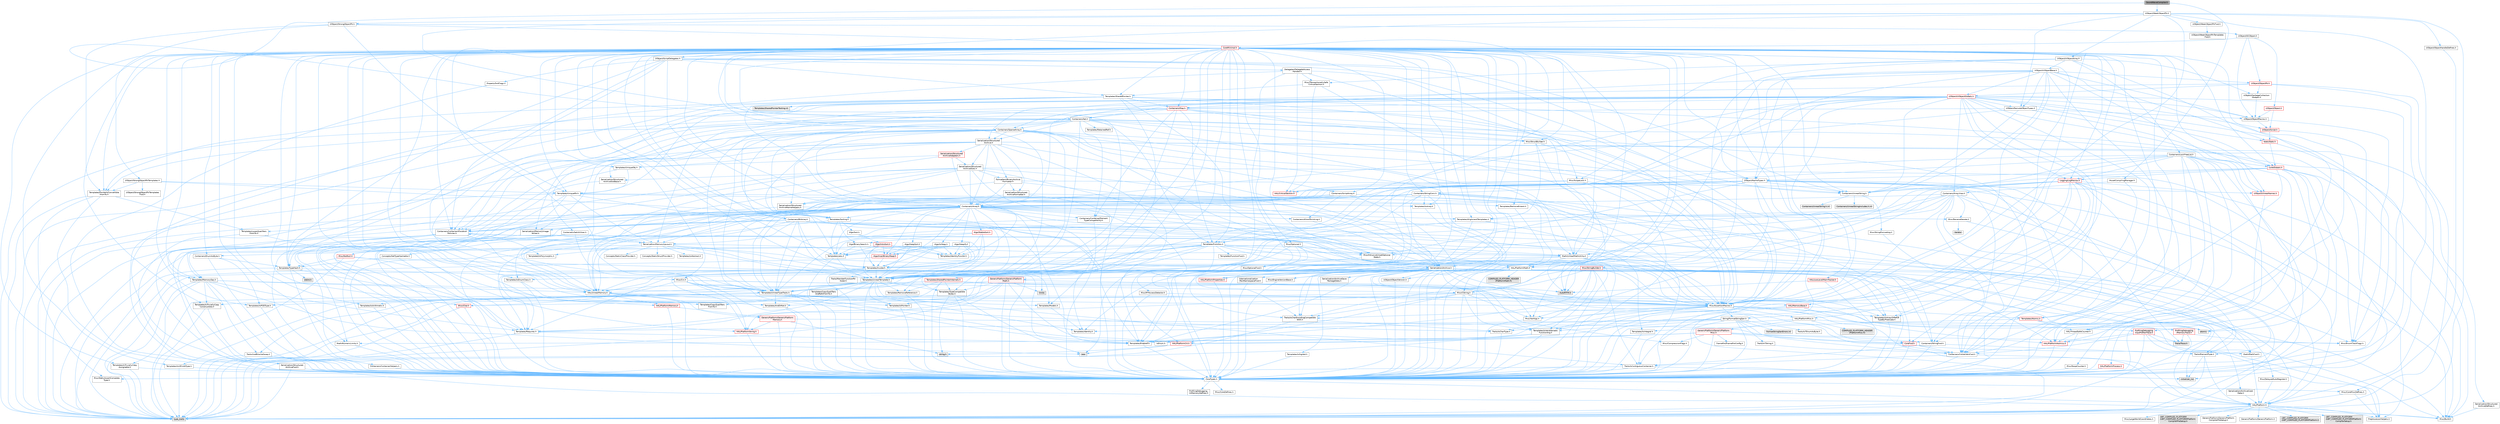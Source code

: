 digraph "SoundWaveCompiler.h"
{
 // INTERACTIVE_SVG=YES
 // LATEX_PDF_SIZE
  bgcolor="transparent";
  edge [fontname=Helvetica,fontsize=10,labelfontname=Helvetica,labelfontsize=10];
  node [fontname=Helvetica,fontsize=10,shape=box,height=0.2,width=0.4];
  Node1 [id="Node000001",label="SoundWaveCompiler.h",height=0.2,width=0.4,color="gray40", fillcolor="grey60", style="filled", fontcolor="black",tooltip=" "];
  Node1 -> Node2 [id="edge1_Node000001_Node000002",color="steelblue1",style="solid",tooltip=" "];
  Node2 [id="Node000002",label="UObject/WeakObjectPtr.h",height=0.2,width=0.4,color="grey40", fillcolor="white", style="filled",URL="$d6/d96/WeakObjectPtr_8h.html",tooltip=" "];
  Node2 -> Node3 [id="edge2_Node000002_Node000003",color="steelblue1",style="solid",tooltip=" "];
  Node3 [id="Node000003",label="CoreTypes.h",height=0.2,width=0.4,color="grey40", fillcolor="white", style="filled",URL="$dc/dec/CoreTypes_8h.html",tooltip=" "];
  Node3 -> Node4 [id="edge3_Node000003_Node000004",color="steelblue1",style="solid",tooltip=" "];
  Node4 [id="Node000004",label="HAL/Platform.h",height=0.2,width=0.4,color="grey40", fillcolor="white", style="filled",URL="$d9/dd0/Platform_8h.html",tooltip=" "];
  Node4 -> Node5 [id="edge4_Node000004_Node000005",color="steelblue1",style="solid",tooltip=" "];
  Node5 [id="Node000005",label="Misc/Build.h",height=0.2,width=0.4,color="grey40", fillcolor="white", style="filled",URL="$d3/dbb/Build_8h.html",tooltip=" "];
  Node4 -> Node6 [id="edge5_Node000004_Node000006",color="steelblue1",style="solid",tooltip=" "];
  Node6 [id="Node000006",label="Misc/LargeWorldCoordinates.h",height=0.2,width=0.4,color="grey40", fillcolor="white", style="filled",URL="$d2/dcb/LargeWorldCoordinates_8h.html",tooltip=" "];
  Node4 -> Node7 [id="edge6_Node000004_Node000007",color="steelblue1",style="solid",tooltip=" "];
  Node7 [id="Node000007",label="type_traits",height=0.2,width=0.4,color="grey60", fillcolor="#E0E0E0", style="filled",tooltip=" "];
  Node4 -> Node8 [id="edge7_Node000004_Node000008",color="steelblue1",style="solid",tooltip=" "];
  Node8 [id="Node000008",label="PreprocessorHelpers.h",height=0.2,width=0.4,color="grey40", fillcolor="white", style="filled",URL="$db/ddb/PreprocessorHelpers_8h.html",tooltip=" "];
  Node4 -> Node9 [id="edge8_Node000004_Node000009",color="steelblue1",style="solid",tooltip=" "];
  Node9 [id="Node000009",label="UBT_COMPILED_PLATFORM\l/UBT_COMPILED_PLATFORMPlatform\lCompilerPreSetup.h",height=0.2,width=0.4,color="grey60", fillcolor="#E0E0E0", style="filled",tooltip=" "];
  Node4 -> Node10 [id="edge9_Node000004_Node000010",color="steelblue1",style="solid",tooltip=" "];
  Node10 [id="Node000010",label="GenericPlatform/GenericPlatform\lCompilerPreSetup.h",height=0.2,width=0.4,color="grey40", fillcolor="white", style="filled",URL="$d9/dc8/GenericPlatformCompilerPreSetup_8h.html",tooltip=" "];
  Node4 -> Node11 [id="edge10_Node000004_Node000011",color="steelblue1",style="solid",tooltip=" "];
  Node11 [id="Node000011",label="GenericPlatform/GenericPlatform.h",height=0.2,width=0.4,color="grey40", fillcolor="white", style="filled",URL="$d6/d84/GenericPlatform_8h.html",tooltip=" "];
  Node4 -> Node12 [id="edge11_Node000004_Node000012",color="steelblue1",style="solid",tooltip=" "];
  Node12 [id="Node000012",label="UBT_COMPILED_PLATFORM\l/UBT_COMPILED_PLATFORMPlatform.h",height=0.2,width=0.4,color="grey60", fillcolor="#E0E0E0", style="filled",tooltip=" "];
  Node4 -> Node13 [id="edge12_Node000004_Node000013",color="steelblue1",style="solid",tooltip=" "];
  Node13 [id="Node000013",label="UBT_COMPILED_PLATFORM\l/UBT_COMPILED_PLATFORMPlatform\lCompilerSetup.h",height=0.2,width=0.4,color="grey60", fillcolor="#E0E0E0", style="filled",tooltip=" "];
  Node3 -> Node14 [id="edge13_Node000003_Node000014",color="steelblue1",style="solid",tooltip=" "];
  Node14 [id="Node000014",label="ProfilingDebugging\l/UMemoryDefines.h",height=0.2,width=0.4,color="grey40", fillcolor="white", style="filled",URL="$d2/da2/UMemoryDefines_8h.html",tooltip=" "];
  Node3 -> Node15 [id="edge14_Node000003_Node000015",color="steelblue1",style="solid",tooltip=" "];
  Node15 [id="Node000015",label="Misc/CoreMiscDefines.h",height=0.2,width=0.4,color="grey40", fillcolor="white", style="filled",URL="$da/d38/CoreMiscDefines_8h.html",tooltip=" "];
  Node15 -> Node4 [id="edge15_Node000015_Node000004",color="steelblue1",style="solid",tooltip=" "];
  Node15 -> Node8 [id="edge16_Node000015_Node000008",color="steelblue1",style="solid",tooltip=" "];
  Node3 -> Node16 [id="edge17_Node000003_Node000016",color="steelblue1",style="solid",tooltip=" "];
  Node16 [id="Node000016",label="Misc/CoreDefines.h",height=0.2,width=0.4,color="grey40", fillcolor="white", style="filled",URL="$d3/dd2/CoreDefines_8h.html",tooltip=" "];
  Node2 -> Node17 [id="edge18_Node000002_Node000017",color="steelblue1",style="solid",tooltip=" "];
  Node17 [id="Node000017",label="Misc/AssertionMacros.h",height=0.2,width=0.4,color="grey40", fillcolor="white", style="filled",URL="$d0/dfa/AssertionMacros_8h.html",tooltip=" "];
  Node17 -> Node3 [id="edge19_Node000017_Node000003",color="steelblue1",style="solid",tooltip=" "];
  Node17 -> Node4 [id="edge20_Node000017_Node000004",color="steelblue1",style="solid",tooltip=" "];
  Node17 -> Node18 [id="edge21_Node000017_Node000018",color="steelblue1",style="solid",tooltip=" "];
  Node18 [id="Node000018",label="HAL/PlatformMisc.h",height=0.2,width=0.4,color="grey40", fillcolor="white", style="filled",URL="$d0/df5/PlatformMisc_8h.html",tooltip=" "];
  Node18 -> Node3 [id="edge22_Node000018_Node000003",color="steelblue1",style="solid",tooltip=" "];
  Node18 -> Node19 [id="edge23_Node000018_Node000019",color="steelblue1",style="solid",tooltip=" "];
  Node19 [id="Node000019",label="GenericPlatform/GenericPlatform\lMisc.h",height=0.2,width=0.4,color="red", fillcolor="#FFF0F0", style="filled",URL="$db/d9a/GenericPlatformMisc_8h.html",tooltip=" "];
  Node19 -> Node20 [id="edge24_Node000019_Node000020",color="steelblue1",style="solid",tooltip=" "];
  Node20 [id="Node000020",label="Containers/StringFwd.h",height=0.2,width=0.4,color="grey40", fillcolor="white", style="filled",URL="$df/d37/StringFwd_8h.html",tooltip=" "];
  Node20 -> Node3 [id="edge25_Node000020_Node000003",color="steelblue1",style="solid",tooltip=" "];
  Node20 -> Node21 [id="edge26_Node000020_Node000021",color="steelblue1",style="solid",tooltip=" "];
  Node21 [id="Node000021",label="Traits/ElementType.h",height=0.2,width=0.4,color="grey40", fillcolor="white", style="filled",URL="$d5/d4f/ElementType_8h.html",tooltip=" "];
  Node21 -> Node4 [id="edge27_Node000021_Node000004",color="steelblue1",style="solid",tooltip=" "];
  Node21 -> Node22 [id="edge28_Node000021_Node000022",color="steelblue1",style="solid",tooltip=" "];
  Node22 [id="Node000022",label="initializer_list",height=0.2,width=0.4,color="grey60", fillcolor="#E0E0E0", style="filled",tooltip=" "];
  Node21 -> Node7 [id="edge29_Node000021_Node000007",color="steelblue1",style="solid",tooltip=" "];
  Node20 -> Node23 [id="edge30_Node000020_Node000023",color="steelblue1",style="solid",tooltip=" "];
  Node23 [id="Node000023",label="Traits/IsContiguousContainer.h",height=0.2,width=0.4,color="grey40", fillcolor="white", style="filled",URL="$d5/d3c/IsContiguousContainer_8h.html",tooltip=" "];
  Node23 -> Node3 [id="edge31_Node000023_Node000003",color="steelblue1",style="solid",tooltip=" "];
  Node23 -> Node24 [id="edge32_Node000023_Node000024",color="steelblue1",style="solid",tooltip=" "];
  Node24 [id="Node000024",label="Misc/StaticAssertComplete\lType.h",height=0.2,width=0.4,color="grey40", fillcolor="white", style="filled",URL="$d5/d4e/StaticAssertCompleteType_8h.html",tooltip=" "];
  Node23 -> Node22 [id="edge33_Node000023_Node000022",color="steelblue1",style="solid",tooltip=" "];
  Node19 -> Node25 [id="edge34_Node000019_Node000025",color="steelblue1",style="solid",tooltip=" "];
  Node25 [id="Node000025",label="CoreFwd.h",height=0.2,width=0.4,color="red", fillcolor="#FFF0F0", style="filled",URL="$d1/d1e/CoreFwd_8h.html",tooltip=" "];
  Node25 -> Node3 [id="edge35_Node000025_Node000003",color="steelblue1",style="solid",tooltip=" "];
  Node25 -> Node26 [id="edge36_Node000025_Node000026",color="steelblue1",style="solid",tooltip=" "];
  Node26 [id="Node000026",label="Containers/ContainersFwd.h",height=0.2,width=0.4,color="grey40", fillcolor="white", style="filled",URL="$d4/d0a/ContainersFwd_8h.html",tooltip=" "];
  Node26 -> Node4 [id="edge37_Node000026_Node000004",color="steelblue1",style="solid",tooltip=" "];
  Node26 -> Node3 [id="edge38_Node000026_Node000003",color="steelblue1",style="solid",tooltip=" "];
  Node26 -> Node23 [id="edge39_Node000026_Node000023",color="steelblue1",style="solid",tooltip=" "];
  Node25 -> Node27 [id="edge40_Node000025_Node000027",color="steelblue1",style="solid",tooltip=" "];
  Node27 [id="Node000027",label="Math/MathFwd.h",height=0.2,width=0.4,color="grey40", fillcolor="white", style="filled",URL="$d2/d10/MathFwd_8h.html",tooltip=" "];
  Node27 -> Node4 [id="edge41_Node000027_Node000004",color="steelblue1",style="solid",tooltip=" "];
  Node19 -> Node3 [id="edge42_Node000019_Node000003",color="steelblue1",style="solid",tooltip=" "];
  Node19 -> Node29 [id="edge43_Node000019_Node000029",color="steelblue1",style="solid",tooltip=" "];
  Node29 [id="Node000029",label="FramePro/FrameProConfig.h",height=0.2,width=0.4,color="grey40", fillcolor="white", style="filled",URL="$d7/d90/FrameProConfig_8h.html",tooltip=" "];
  Node19 -> Node30 [id="edge44_Node000019_Node000030",color="steelblue1",style="solid",tooltip=" "];
  Node30 [id="Node000030",label="HAL/PlatformCrt.h",height=0.2,width=0.4,color="red", fillcolor="#FFF0F0", style="filled",URL="$d8/d75/PlatformCrt_8h.html",tooltip=" "];
  Node30 -> Node31 [id="edge45_Node000030_Node000031",color="steelblue1",style="solid",tooltip=" "];
  Node31 [id="Node000031",label="new",height=0.2,width=0.4,color="grey60", fillcolor="#E0E0E0", style="filled",tooltip=" "];
  Node30 -> Node39 [id="edge46_Node000030_Node000039",color="steelblue1",style="solid",tooltip=" "];
  Node39 [id="Node000039",label="string.h",height=0.2,width=0.4,color="grey60", fillcolor="#E0E0E0", style="filled",tooltip=" "];
  Node19 -> Node40 [id="edge47_Node000019_Node000040",color="steelblue1",style="solid",tooltip=" "];
  Node40 [id="Node000040",label="Math/NumericLimits.h",height=0.2,width=0.4,color="grey40", fillcolor="white", style="filled",URL="$df/d1b/NumericLimits_8h.html",tooltip=" "];
  Node40 -> Node3 [id="edge48_Node000040_Node000003",color="steelblue1",style="solid",tooltip=" "];
  Node19 -> Node41 [id="edge49_Node000019_Node000041",color="steelblue1",style="solid",tooltip=" "];
  Node41 [id="Node000041",label="Misc/CompressionFlags.h",height=0.2,width=0.4,color="grey40", fillcolor="white", style="filled",URL="$d9/d76/CompressionFlags_8h.html",tooltip=" "];
  Node19 -> Node42 [id="edge50_Node000019_Node000042",color="steelblue1",style="solid",tooltip=" "];
  Node42 [id="Node000042",label="Misc/EnumClassFlags.h",height=0.2,width=0.4,color="grey40", fillcolor="white", style="filled",URL="$d8/de7/EnumClassFlags_8h.html",tooltip=" "];
  Node18 -> Node45 [id="edge51_Node000018_Node000045",color="steelblue1",style="solid",tooltip=" "];
  Node45 [id="Node000045",label="COMPILED_PLATFORM_HEADER\l(PlatformMisc.h)",height=0.2,width=0.4,color="grey60", fillcolor="#E0E0E0", style="filled",tooltip=" "];
  Node18 -> Node46 [id="edge52_Node000018_Node000046",color="steelblue1",style="solid",tooltip=" "];
  Node46 [id="Node000046",label="ProfilingDebugging\l/CpuProfilerTrace.h",height=0.2,width=0.4,color="red", fillcolor="#FFF0F0", style="filled",URL="$da/dcb/CpuProfilerTrace_8h.html",tooltip=" "];
  Node46 -> Node3 [id="edge53_Node000046_Node000003",color="steelblue1",style="solid",tooltip=" "];
  Node46 -> Node26 [id="edge54_Node000046_Node000026",color="steelblue1",style="solid",tooltip=" "];
  Node46 -> Node47 [id="edge55_Node000046_Node000047",color="steelblue1",style="solid",tooltip=" "];
  Node47 [id="Node000047",label="HAL/PlatformAtomics.h",height=0.2,width=0.4,color="red", fillcolor="#FFF0F0", style="filled",URL="$d3/d36/PlatformAtomics_8h.html",tooltip=" "];
  Node47 -> Node3 [id="edge56_Node000047_Node000003",color="steelblue1",style="solid",tooltip=" "];
  Node46 -> Node8 [id="edge57_Node000046_Node000008",color="steelblue1",style="solid",tooltip=" "];
  Node46 -> Node5 [id="edge58_Node000046_Node000005",color="steelblue1",style="solid",tooltip=" "];
  Node46 -> Node53 [id="edge59_Node000046_Node000053",color="steelblue1",style="solid",tooltip=" "];
  Node53 [id="Node000053",label="Trace/Trace.h",height=0.2,width=0.4,color="grey60", fillcolor="#E0E0E0", style="filled",tooltip=" "];
  Node17 -> Node8 [id="edge60_Node000017_Node000008",color="steelblue1",style="solid",tooltip=" "];
  Node17 -> Node54 [id="edge61_Node000017_Node000054",color="steelblue1",style="solid",tooltip=" "];
  Node54 [id="Node000054",label="Templates/EnableIf.h",height=0.2,width=0.4,color="grey40", fillcolor="white", style="filled",URL="$d7/d60/EnableIf_8h.html",tooltip=" "];
  Node54 -> Node3 [id="edge62_Node000054_Node000003",color="steelblue1",style="solid",tooltip=" "];
  Node17 -> Node55 [id="edge63_Node000017_Node000055",color="steelblue1",style="solid",tooltip=" "];
  Node55 [id="Node000055",label="Templates/IsArrayOrRefOf\lTypeByPredicate.h",height=0.2,width=0.4,color="grey40", fillcolor="white", style="filled",URL="$d6/da1/IsArrayOrRefOfTypeByPredicate_8h.html",tooltip=" "];
  Node55 -> Node3 [id="edge64_Node000055_Node000003",color="steelblue1",style="solid",tooltip=" "];
  Node17 -> Node56 [id="edge65_Node000017_Node000056",color="steelblue1",style="solid",tooltip=" "];
  Node56 [id="Node000056",label="Templates/IsValidVariadic\lFunctionArg.h",height=0.2,width=0.4,color="grey40", fillcolor="white", style="filled",URL="$d0/dc8/IsValidVariadicFunctionArg_8h.html",tooltip=" "];
  Node56 -> Node3 [id="edge66_Node000056_Node000003",color="steelblue1",style="solid",tooltip=" "];
  Node56 -> Node57 [id="edge67_Node000056_Node000057",color="steelblue1",style="solid",tooltip=" "];
  Node57 [id="Node000057",label="IsEnum.h",height=0.2,width=0.4,color="grey40", fillcolor="white", style="filled",URL="$d4/de5/IsEnum_8h.html",tooltip=" "];
  Node56 -> Node7 [id="edge68_Node000056_Node000007",color="steelblue1",style="solid",tooltip=" "];
  Node17 -> Node58 [id="edge69_Node000017_Node000058",color="steelblue1",style="solid",tooltip=" "];
  Node58 [id="Node000058",label="Traits/IsCharEncodingCompatible\lWith.h",height=0.2,width=0.4,color="grey40", fillcolor="white", style="filled",URL="$df/dd1/IsCharEncodingCompatibleWith_8h.html",tooltip=" "];
  Node58 -> Node7 [id="edge70_Node000058_Node000007",color="steelblue1",style="solid",tooltip=" "];
  Node58 -> Node59 [id="edge71_Node000058_Node000059",color="steelblue1",style="solid",tooltip=" "];
  Node59 [id="Node000059",label="Traits/IsCharType.h",height=0.2,width=0.4,color="grey40", fillcolor="white", style="filled",URL="$db/d51/IsCharType_8h.html",tooltip=" "];
  Node59 -> Node3 [id="edge72_Node000059_Node000003",color="steelblue1",style="solid",tooltip=" "];
  Node17 -> Node60 [id="edge73_Node000017_Node000060",color="steelblue1",style="solid",tooltip=" "];
  Node60 [id="Node000060",label="Misc/VarArgs.h",height=0.2,width=0.4,color="grey40", fillcolor="white", style="filled",URL="$d5/d6f/VarArgs_8h.html",tooltip=" "];
  Node60 -> Node3 [id="edge74_Node000060_Node000003",color="steelblue1",style="solid",tooltip=" "];
  Node17 -> Node61 [id="edge75_Node000017_Node000061",color="steelblue1",style="solid",tooltip=" "];
  Node61 [id="Node000061",label="String/FormatStringSan.h",height=0.2,width=0.4,color="grey40", fillcolor="white", style="filled",URL="$d3/d8b/FormatStringSan_8h.html",tooltip=" "];
  Node61 -> Node7 [id="edge76_Node000061_Node000007",color="steelblue1",style="solid",tooltip=" "];
  Node61 -> Node3 [id="edge77_Node000061_Node000003",color="steelblue1",style="solid",tooltip=" "];
  Node61 -> Node62 [id="edge78_Node000061_Node000062",color="steelblue1",style="solid",tooltip=" "];
  Node62 [id="Node000062",label="Templates/Requires.h",height=0.2,width=0.4,color="grey40", fillcolor="white", style="filled",URL="$dc/d96/Requires_8h.html",tooltip=" "];
  Node62 -> Node54 [id="edge79_Node000062_Node000054",color="steelblue1",style="solid",tooltip=" "];
  Node62 -> Node7 [id="edge80_Node000062_Node000007",color="steelblue1",style="solid",tooltip=" "];
  Node61 -> Node63 [id="edge81_Node000061_Node000063",color="steelblue1",style="solid",tooltip=" "];
  Node63 [id="Node000063",label="Templates/Identity.h",height=0.2,width=0.4,color="grey40", fillcolor="white", style="filled",URL="$d0/dd5/Identity_8h.html",tooltip=" "];
  Node61 -> Node56 [id="edge82_Node000061_Node000056",color="steelblue1",style="solid",tooltip=" "];
  Node61 -> Node59 [id="edge83_Node000061_Node000059",color="steelblue1",style="solid",tooltip=" "];
  Node61 -> Node64 [id="edge84_Node000061_Node000064",color="steelblue1",style="solid",tooltip=" "];
  Node64 [id="Node000064",label="Traits/IsTEnumAsByte.h",height=0.2,width=0.4,color="grey40", fillcolor="white", style="filled",URL="$d1/de6/IsTEnumAsByte_8h.html",tooltip=" "];
  Node61 -> Node65 [id="edge85_Node000061_Node000065",color="steelblue1",style="solid",tooltip=" "];
  Node65 [id="Node000065",label="Traits/IsTString.h",height=0.2,width=0.4,color="grey40", fillcolor="white", style="filled",URL="$d0/df8/IsTString_8h.html",tooltip=" "];
  Node65 -> Node26 [id="edge86_Node000065_Node000026",color="steelblue1",style="solid",tooltip=" "];
  Node61 -> Node26 [id="edge87_Node000061_Node000026",color="steelblue1",style="solid",tooltip=" "];
  Node61 -> Node66 [id="edge88_Node000061_Node000066",color="steelblue1",style="solid",tooltip=" "];
  Node66 [id="Node000066",label="FormatStringSanErrors.inl",height=0.2,width=0.4,color="grey60", fillcolor="#E0E0E0", style="filled",tooltip=" "];
  Node17 -> Node67 [id="edge89_Node000017_Node000067",color="steelblue1",style="solid",tooltip=" "];
  Node67 [id="Node000067",label="atomic",height=0.2,width=0.4,color="grey60", fillcolor="#E0E0E0", style="filled",tooltip=" "];
  Node2 -> Node68 [id="edge90_Node000002_Node000068",color="steelblue1",style="solid",tooltip=" "];
  Node68 [id="Node000068",label="Templates/UnrealTemplate.h",height=0.2,width=0.4,color="grey40", fillcolor="white", style="filled",URL="$d4/d24/UnrealTemplate_8h.html",tooltip=" "];
  Node68 -> Node3 [id="edge91_Node000068_Node000003",color="steelblue1",style="solid",tooltip=" "];
  Node68 -> Node69 [id="edge92_Node000068_Node000069",color="steelblue1",style="solid",tooltip=" "];
  Node69 [id="Node000069",label="Templates/IsPointer.h",height=0.2,width=0.4,color="grey40", fillcolor="white", style="filled",URL="$d7/d05/IsPointer_8h.html",tooltip=" "];
  Node69 -> Node3 [id="edge93_Node000069_Node000003",color="steelblue1",style="solid",tooltip=" "];
  Node68 -> Node70 [id="edge94_Node000068_Node000070",color="steelblue1",style="solid",tooltip=" "];
  Node70 [id="Node000070",label="HAL/UnrealMemory.h",height=0.2,width=0.4,color="grey40", fillcolor="white", style="filled",URL="$d9/d96/UnrealMemory_8h.html",tooltip=" "];
  Node70 -> Node3 [id="edge95_Node000070_Node000003",color="steelblue1",style="solid",tooltip=" "];
  Node70 -> Node71 [id="edge96_Node000070_Node000071",color="steelblue1",style="solid",tooltip=" "];
  Node71 [id="Node000071",label="GenericPlatform/GenericPlatform\lMemory.h",height=0.2,width=0.4,color="red", fillcolor="#FFF0F0", style="filled",URL="$dd/d22/GenericPlatformMemory_8h.html",tooltip=" "];
  Node71 -> Node25 [id="edge97_Node000071_Node000025",color="steelblue1",style="solid",tooltip=" "];
  Node71 -> Node3 [id="edge98_Node000071_Node000003",color="steelblue1",style="solid",tooltip=" "];
  Node71 -> Node72 [id="edge99_Node000071_Node000072",color="steelblue1",style="solid",tooltip=" "];
  Node72 [id="Node000072",label="HAL/PlatformString.h",height=0.2,width=0.4,color="red", fillcolor="#FFF0F0", style="filled",URL="$db/db5/PlatformString_8h.html",tooltip=" "];
  Node72 -> Node3 [id="edge100_Node000072_Node000003",color="steelblue1",style="solid",tooltip=" "];
  Node71 -> Node39 [id="edge101_Node000071_Node000039",color="steelblue1",style="solid",tooltip=" "];
  Node70 -> Node74 [id="edge102_Node000070_Node000074",color="steelblue1",style="solid",tooltip=" "];
  Node74 [id="Node000074",label="HAL/MemoryBase.h",height=0.2,width=0.4,color="red", fillcolor="#FFF0F0", style="filled",URL="$d6/d9f/MemoryBase_8h.html",tooltip=" "];
  Node74 -> Node3 [id="edge103_Node000074_Node000003",color="steelblue1",style="solid",tooltip=" "];
  Node74 -> Node47 [id="edge104_Node000074_Node000047",color="steelblue1",style="solid",tooltip=" "];
  Node74 -> Node30 [id="edge105_Node000074_Node000030",color="steelblue1",style="solid",tooltip=" "];
  Node74 -> Node78 [id="edge106_Node000074_Node000078",color="steelblue1",style="solid",tooltip=" "];
  Node78 [id="Node000078",label="Templates/Atomic.h",height=0.2,width=0.4,color="red", fillcolor="#FFF0F0", style="filled",URL="$d3/d91/Atomic_8h.html",tooltip=" "];
  Node78 -> Node79 [id="edge107_Node000078_Node000079",color="steelblue1",style="solid",tooltip=" "];
  Node79 [id="Node000079",label="HAL/ThreadSafeCounter.h",height=0.2,width=0.4,color="grey40", fillcolor="white", style="filled",URL="$dc/dc9/ThreadSafeCounter_8h.html",tooltip=" "];
  Node79 -> Node3 [id="edge108_Node000079_Node000003",color="steelblue1",style="solid",tooltip=" "];
  Node79 -> Node47 [id="edge109_Node000079_Node000047",color="steelblue1",style="solid",tooltip=" "];
  Node78 -> Node81 [id="edge110_Node000078_Node000081",color="steelblue1",style="solid",tooltip=" "];
  Node81 [id="Node000081",label="Templates/IsIntegral.h",height=0.2,width=0.4,color="grey40", fillcolor="white", style="filled",URL="$da/d64/IsIntegral_8h.html",tooltip=" "];
  Node81 -> Node3 [id="edge111_Node000081_Node000003",color="steelblue1",style="solid",tooltip=" "];
  Node78 -> Node67 [id="edge112_Node000078_Node000067",color="steelblue1",style="solid",tooltip=" "];
  Node70 -> Node87 [id="edge113_Node000070_Node000087",color="steelblue1",style="solid",tooltip=" "];
  Node87 [id="Node000087",label="HAL/PlatformMemory.h",height=0.2,width=0.4,color="red", fillcolor="#FFF0F0", style="filled",URL="$de/d68/PlatformMemory_8h.html",tooltip=" "];
  Node87 -> Node3 [id="edge114_Node000087_Node000003",color="steelblue1",style="solid",tooltip=" "];
  Node87 -> Node71 [id="edge115_Node000087_Node000071",color="steelblue1",style="solid",tooltip=" "];
  Node70 -> Node89 [id="edge116_Node000070_Node000089",color="steelblue1",style="solid",tooltip=" "];
  Node89 [id="Node000089",label="ProfilingDebugging\l/MemoryTrace.h",height=0.2,width=0.4,color="red", fillcolor="#FFF0F0", style="filled",URL="$da/dd7/MemoryTrace_8h.html",tooltip=" "];
  Node89 -> Node4 [id="edge117_Node000089_Node000004",color="steelblue1",style="solid",tooltip=" "];
  Node89 -> Node42 [id="edge118_Node000089_Node000042",color="steelblue1",style="solid",tooltip=" "];
  Node89 -> Node53 [id="edge119_Node000089_Node000053",color="steelblue1",style="solid",tooltip=" "];
  Node70 -> Node69 [id="edge120_Node000070_Node000069",color="steelblue1",style="solid",tooltip=" "];
  Node68 -> Node90 [id="edge121_Node000068_Node000090",color="steelblue1",style="solid",tooltip=" "];
  Node90 [id="Node000090",label="Templates/CopyQualifiers\lAndRefsFromTo.h",height=0.2,width=0.4,color="grey40", fillcolor="white", style="filled",URL="$d3/db3/CopyQualifiersAndRefsFromTo_8h.html",tooltip=" "];
  Node90 -> Node91 [id="edge122_Node000090_Node000091",color="steelblue1",style="solid",tooltip=" "];
  Node91 [id="Node000091",label="Templates/CopyQualifiers\lFromTo.h",height=0.2,width=0.4,color="grey40", fillcolor="white", style="filled",URL="$d5/db4/CopyQualifiersFromTo_8h.html",tooltip=" "];
  Node68 -> Node92 [id="edge123_Node000068_Node000092",color="steelblue1",style="solid",tooltip=" "];
  Node92 [id="Node000092",label="Templates/UnrealTypeTraits.h",height=0.2,width=0.4,color="grey40", fillcolor="white", style="filled",URL="$d2/d2d/UnrealTypeTraits_8h.html",tooltip=" "];
  Node92 -> Node3 [id="edge124_Node000092_Node000003",color="steelblue1",style="solid",tooltip=" "];
  Node92 -> Node69 [id="edge125_Node000092_Node000069",color="steelblue1",style="solid",tooltip=" "];
  Node92 -> Node17 [id="edge126_Node000092_Node000017",color="steelblue1",style="solid",tooltip=" "];
  Node92 -> Node83 [id="edge127_Node000092_Node000083",color="steelblue1",style="solid",tooltip=" "];
  Node83 [id="Node000083",label="Templates/AndOrNot.h",height=0.2,width=0.4,color="grey40", fillcolor="white", style="filled",URL="$db/d0a/AndOrNot_8h.html",tooltip=" "];
  Node83 -> Node3 [id="edge128_Node000083_Node000003",color="steelblue1",style="solid",tooltip=" "];
  Node92 -> Node54 [id="edge129_Node000092_Node000054",color="steelblue1",style="solid",tooltip=" "];
  Node92 -> Node93 [id="edge130_Node000092_Node000093",color="steelblue1",style="solid",tooltip=" "];
  Node93 [id="Node000093",label="Templates/IsArithmetic.h",height=0.2,width=0.4,color="grey40", fillcolor="white", style="filled",URL="$d2/d5d/IsArithmetic_8h.html",tooltip=" "];
  Node93 -> Node3 [id="edge131_Node000093_Node000003",color="steelblue1",style="solid",tooltip=" "];
  Node92 -> Node57 [id="edge132_Node000092_Node000057",color="steelblue1",style="solid",tooltip=" "];
  Node92 -> Node94 [id="edge133_Node000092_Node000094",color="steelblue1",style="solid",tooltip=" "];
  Node94 [id="Node000094",label="Templates/Models.h",height=0.2,width=0.4,color="grey40", fillcolor="white", style="filled",URL="$d3/d0c/Models_8h.html",tooltip=" "];
  Node94 -> Node63 [id="edge134_Node000094_Node000063",color="steelblue1",style="solid",tooltip=" "];
  Node92 -> Node95 [id="edge135_Node000092_Node000095",color="steelblue1",style="solid",tooltip=" "];
  Node95 [id="Node000095",label="Templates/IsPODType.h",height=0.2,width=0.4,color="grey40", fillcolor="white", style="filled",URL="$d7/db1/IsPODType_8h.html",tooltip=" "];
  Node95 -> Node3 [id="edge136_Node000095_Node000003",color="steelblue1",style="solid",tooltip=" "];
  Node92 -> Node96 [id="edge137_Node000092_Node000096",color="steelblue1",style="solid",tooltip=" "];
  Node96 [id="Node000096",label="Templates/IsUECoreType.h",height=0.2,width=0.4,color="grey40", fillcolor="white", style="filled",URL="$d1/db8/IsUECoreType_8h.html",tooltip=" "];
  Node96 -> Node3 [id="edge138_Node000096_Node000003",color="steelblue1",style="solid",tooltip=" "];
  Node96 -> Node7 [id="edge139_Node000096_Node000007",color="steelblue1",style="solid",tooltip=" "];
  Node92 -> Node84 [id="edge140_Node000092_Node000084",color="steelblue1",style="solid",tooltip=" "];
  Node84 [id="Node000084",label="Templates/IsTriviallyCopy\lConstructible.h",height=0.2,width=0.4,color="grey40", fillcolor="white", style="filled",URL="$d3/d78/IsTriviallyCopyConstructible_8h.html",tooltip=" "];
  Node84 -> Node3 [id="edge141_Node000084_Node000003",color="steelblue1",style="solid",tooltip=" "];
  Node84 -> Node7 [id="edge142_Node000084_Node000007",color="steelblue1",style="solid",tooltip=" "];
  Node68 -> Node97 [id="edge143_Node000068_Node000097",color="steelblue1",style="solid",tooltip=" "];
  Node97 [id="Node000097",label="Templates/RemoveReference.h",height=0.2,width=0.4,color="grey40", fillcolor="white", style="filled",URL="$da/dbe/RemoveReference_8h.html",tooltip=" "];
  Node97 -> Node3 [id="edge144_Node000097_Node000003",color="steelblue1",style="solid",tooltip=" "];
  Node68 -> Node62 [id="edge145_Node000068_Node000062",color="steelblue1",style="solid",tooltip=" "];
  Node68 -> Node98 [id="edge146_Node000068_Node000098",color="steelblue1",style="solid",tooltip=" "];
  Node98 [id="Node000098",label="Templates/TypeCompatible\lBytes.h",height=0.2,width=0.4,color="grey40", fillcolor="white", style="filled",URL="$df/d0a/TypeCompatibleBytes_8h.html",tooltip=" "];
  Node98 -> Node3 [id="edge147_Node000098_Node000003",color="steelblue1",style="solid",tooltip=" "];
  Node98 -> Node39 [id="edge148_Node000098_Node000039",color="steelblue1",style="solid",tooltip=" "];
  Node98 -> Node31 [id="edge149_Node000098_Node000031",color="steelblue1",style="solid",tooltip=" "];
  Node98 -> Node7 [id="edge150_Node000098_Node000007",color="steelblue1",style="solid",tooltip=" "];
  Node68 -> Node63 [id="edge151_Node000068_Node000063",color="steelblue1",style="solid",tooltip=" "];
  Node68 -> Node23 [id="edge152_Node000068_Node000023",color="steelblue1",style="solid",tooltip=" "];
  Node68 -> Node99 [id="edge153_Node000068_Node000099",color="steelblue1",style="solid",tooltip=" "];
  Node99 [id="Node000099",label="Traits/UseBitwiseSwap.h",height=0.2,width=0.4,color="grey40", fillcolor="white", style="filled",URL="$db/df3/UseBitwiseSwap_8h.html",tooltip=" "];
  Node99 -> Node3 [id="edge154_Node000099_Node000003",color="steelblue1",style="solid",tooltip=" "];
  Node99 -> Node7 [id="edge155_Node000099_Node000007",color="steelblue1",style="solid",tooltip=" "];
  Node68 -> Node7 [id="edge156_Node000068_Node000007",color="steelblue1",style="solid",tooltip=" "];
  Node2 -> Node100 [id="edge157_Node000002_Node000100",color="steelblue1",style="solid",tooltip=" "];
  Node100 [id="Node000100",label="UObject/ScriptDelegates.h",height=0.2,width=0.4,color="grey40", fillcolor="white", style="filled",URL="$de/d81/ScriptDelegates_8h.html",tooltip=" "];
  Node100 -> Node101 [id="edge158_Node000100_Node000101",color="steelblue1",style="solid",tooltip=" "];
  Node101 [id="Node000101",label="Containers/Array.h",height=0.2,width=0.4,color="grey40", fillcolor="white", style="filled",URL="$df/dd0/Array_8h.html",tooltip=" "];
  Node101 -> Node3 [id="edge159_Node000101_Node000003",color="steelblue1",style="solid",tooltip=" "];
  Node101 -> Node17 [id="edge160_Node000101_Node000017",color="steelblue1",style="solid",tooltip=" "];
  Node101 -> Node102 [id="edge161_Node000101_Node000102",color="steelblue1",style="solid",tooltip=" "];
  Node102 [id="Node000102",label="Misc/IntrusiveUnsetOptional\lState.h",height=0.2,width=0.4,color="grey40", fillcolor="white", style="filled",URL="$d2/d0a/IntrusiveUnsetOptionalState_8h.html",tooltip=" "];
  Node102 -> Node103 [id="edge162_Node000102_Node000103",color="steelblue1",style="solid",tooltip=" "];
  Node103 [id="Node000103",label="Misc/OptionalFwd.h",height=0.2,width=0.4,color="grey40", fillcolor="white", style="filled",URL="$dc/d50/OptionalFwd_8h.html",tooltip=" "];
  Node101 -> Node104 [id="edge163_Node000101_Node000104",color="steelblue1",style="solid",tooltip=" "];
  Node104 [id="Node000104",label="Misc/ReverseIterate.h",height=0.2,width=0.4,color="grey40", fillcolor="white", style="filled",URL="$db/de3/ReverseIterate_8h.html",tooltip=" "];
  Node104 -> Node4 [id="edge164_Node000104_Node000004",color="steelblue1",style="solid",tooltip=" "];
  Node104 -> Node105 [id="edge165_Node000104_Node000105",color="steelblue1",style="solid",tooltip=" "];
  Node105 [id="Node000105",label="iterator",height=0.2,width=0.4,color="grey60", fillcolor="#E0E0E0", style="filled",tooltip=" "];
  Node101 -> Node70 [id="edge166_Node000101_Node000070",color="steelblue1",style="solid",tooltip=" "];
  Node101 -> Node92 [id="edge167_Node000101_Node000092",color="steelblue1",style="solid",tooltip=" "];
  Node101 -> Node68 [id="edge168_Node000101_Node000068",color="steelblue1",style="solid",tooltip=" "];
  Node101 -> Node106 [id="edge169_Node000101_Node000106",color="steelblue1",style="solid",tooltip=" "];
  Node106 [id="Node000106",label="Containers/AllowShrinking.h",height=0.2,width=0.4,color="grey40", fillcolor="white", style="filled",URL="$d7/d1a/AllowShrinking_8h.html",tooltip=" "];
  Node106 -> Node3 [id="edge170_Node000106_Node000003",color="steelblue1",style="solid",tooltip=" "];
  Node101 -> Node107 [id="edge171_Node000101_Node000107",color="steelblue1",style="solid",tooltip=" "];
  Node107 [id="Node000107",label="Containers/ContainerAllocation\lPolicies.h",height=0.2,width=0.4,color="grey40", fillcolor="white", style="filled",URL="$d7/dff/ContainerAllocationPolicies_8h.html",tooltip=" "];
  Node107 -> Node3 [id="edge172_Node000107_Node000003",color="steelblue1",style="solid",tooltip=" "];
  Node107 -> Node108 [id="edge173_Node000107_Node000108",color="steelblue1",style="solid",tooltip=" "];
  Node108 [id="Node000108",label="Containers/ContainerHelpers.h",height=0.2,width=0.4,color="grey40", fillcolor="white", style="filled",URL="$d7/d33/ContainerHelpers_8h.html",tooltip=" "];
  Node108 -> Node3 [id="edge174_Node000108_Node000003",color="steelblue1",style="solid",tooltip=" "];
  Node107 -> Node107 [id="edge175_Node000107_Node000107",color="steelblue1",style="solid",tooltip=" "];
  Node107 -> Node109 [id="edge176_Node000107_Node000109",color="steelblue1",style="solid",tooltip=" "];
  Node109 [id="Node000109",label="HAL/PlatformMath.h",height=0.2,width=0.4,color="grey40", fillcolor="white", style="filled",URL="$dc/d53/PlatformMath_8h.html",tooltip=" "];
  Node109 -> Node3 [id="edge177_Node000109_Node000003",color="steelblue1",style="solid",tooltip=" "];
  Node109 -> Node110 [id="edge178_Node000109_Node000110",color="steelblue1",style="solid",tooltip=" "];
  Node110 [id="Node000110",label="GenericPlatform/GenericPlatform\lMath.h",height=0.2,width=0.4,color="red", fillcolor="#FFF0F0", style="filled",URL="$d5/d79/GenericPlatformMath_8h.html",tooltip=" "];
  Node110 -> Node3 [id="edge179_Node000110_Node000003",color="steelblue1",style="solid",tooltip=" "];
  Node110 -> Node26 [id="edge180_Node000110_Node000026",color="steelblue1",style="solid",tooltip=" "];
  Node110 -> Node30 [id="edge181_Node000110_Node000030",color="steelblue1",style="solid",tooltip=" "];
  Node110 -> Node83 [id="edge182_Node000110_Node000083",color="steelblue1",style="solid",tooltip=" "];
  Node110 -> Node92 [id="edge183_Node000110_Node000092",color="steelblue1",style="solid",tooltip=" "];
  Node110 -> Node62 [id="edge184_Node000110_Node000062",color="steelblue1",style="solid",tooltip=" "];
  Node110 -> Node98 [id="edge185_Node000110_Node000098",color="steelblue1",style="solid",tooltip=" "];
  Node110 -> Node115 [id="edge186_Node000110_Node000115",color="steelblue1",style="solid",tooltip=" "];
  Node115 [id="Node000115",label="limits",height=0.2,width=0.4,color="grey60", fillcolor="#E0E0E0", style="filled",tooltip=" "];
  Node110 -> Node7 [id="edge187_Node000110_Node000007",color="steelblue1",style="solid",tooltip=" "];
  Node109 -> Node116 [id="edge188_Node000109_Node000116",color="steelblue1",style="solid",tooltip=" "];
  Node116 [id="Node000116",label="COMPILED_PLATFORM_HEADER\l(PlatformMath.h)",height=0.2,width=0.4,color="grey60", fillcolor="#E0E0E0", style="filled",tooltip=" "];
  Node107 -> Node70 [id="edge189_Node000107_Node000070",color="steelblue1",style="solid",tooltip=" "];
  Node107 -> Node40 [id="edge190_Node000107_Node000040",color="steelblue1",style="solid",tooltip=" "];
  Node107 -> Node17 [id="edge191_Node000107_Node000017",color="steelblue1",style="solid",tooltip=" "];
  Node107 -> Node117 [id="edge192_Node000107_Node000117",color="steelblue1",style="solid",tooltip=" "];
  Node117 [id="Node000117",label="Templates/IsPolymorphic.h",height=0.2,width=0.4,color="grey40", fillcolor="white", style="filled",URL="$dc/d20/IsPolymorphic_8h.html",tooltip=" "];
  Node107 -> Node118 [id="edge193_Node000107_Node000118",color="steelblue1",style="solid",tooltip=" "];
  Node118 [id="Node000118",label="Templates/MemoryOps.h",height=0.2,width=0.4,color="grey40", fillcolor="white", style="filled",URL="$db/dea/MemoryOps_8h.html",tooltip=" "];
  Node118 -> Node3 [id="edge194_Node000118_Node000003",color="steelblue1",style="solid",tooltip=" "];
  Node118 -> Node70 [id="edge195_Node000118_Node000070",color="steelblue1",style="solid",tooltip=" "];
  Node118 -> Node85 [id="edge196_Node000118_Node000085",color="steelblue1",style="solid",tooltip=" "];
  Node85 [id="Node000085",label="Templates/IsTriviallyCopy\lAssignable.h",height=0.2,width=0.4,color="grey40", fillcolor="white", style="filled",URL="$d2/df2/IsTriviallyCopyAssignable_8h.html",tooltip=" "];
  Node85 -> Node3 [id="edge197_Node000085_Node000003",color="steelblue1",style="solid",tooltip=" "];
  Node85 -> Node7 [id="edge198_Node000085_Node000007",color="steelblue1",style="solid",tooltip=" "];
  Node118 -> Node84 [id="edge199_Node000118_Node000084",color="steelblue1",style="solid",tooltip=" "];
  Node118 -> Node62 [id="edge200_Node000118_Node000062",color="steelblue1",style="solid",tooltip=" "];
  Node118 -> Node92 [id="edge201_Node000118_Node000092",color="steelblue1",style="solid",tooltip=" "];
  Node118 -> Node99 [id="edge202_Node000118_Node000099",color="steelblue1",style="solid",tooltip=" "];
  Node118 -> Node31 [id="edge203_Node000118_Node000031",color="steelblue1",style="solid",tooltip=" "];
  Node118 -> Node7 [id="edge204_Node000118_Node000007",color="steelblue1",style="solid",tooltip=" "];
  Node107 -> Node98 [id="edge205_Node000107_Node000098",color="steelblue1",style="solid",tooltip=" "];
  Node107 -> Node7 [id="edge206_Node000107_Node000007",color="steelblue1",style="solid",tooltip=" "];
  Node101 -> Node119 [id="edge207_Node000101_Node000119",color="steelblue1",style="solid",tooltip=" "];
  Node119 [id="Node000119",label="Containers/ContainerElement\lTypeCompatibility.h",height=0.2,width=0.4,color="grey40", fillcolor="white", style="filled",URL="$df/ddf/ContainerElementTypeCompatibility_8h.html",tooltip=" "];
  Node119 -> Node3 [id="edge208_Node000119_Node000003",color="steelblue1",style="solid",tooltip=" "];
  Node119 -> Node92 [id="edge209_Node000119_Node000092",color="steelblue1",style="solid",tooltip=" "];
  Node101 -> Node120 [id="edge210_Node000101_Node000120",color="steelblue1",style="solid",tooltip=" "];
  Node120 [id="Node000120",label="Serialization/Archive.h",height=0.2,width=0.4,color="grey40", fillcolor="white", style="filled",URL="$d7/d3b/Archive_8h.html",tooltip=" "];
  Node120 -> Node25 [id="edge211_Node000120_Node000025",color="steelblue1",style="solid",tooltip=" "];
  Node120 -> Node3 [id="edge212_Node000120_Node000003",color="steelblue1",style="solid",tooltip=" "];
  Node120 -> Node121 [id="edge213_Node000120_Node000121",color="steelblue1",style="solid",tooltip=" "];
  Node121 [id="Node000121",label="HAL/PlatformProperties.h",height=0.2,width=0.4,color="red", fillcolor="#FFF0F0", style="filled",URL="$d9/db0/PlatformProperties_8h.html",tooltip=" "];
  Node121 -> Node3 [id="edge214_Node000121_Node000003",color="steelblue1",style="solid",tooltip=" "];
  Node120 -> Node124 [id="edge215_Node000120_Node000124",color="steelblue1",style="solid",tooltip=" "];
  Node124 [id="Node000124",label="Internationalization\l/TextNamespaceFwd.h",height=0.2,width=0.4,color="grey40", fillcolor="white", style="filled",URL="$d8/d97/TextNamespaceFwd_8h.html",tooltip=" "];
  Node124 -> Node3 [id="edge216_Node000124_Node000003",color="steelblue1",style="solid",tooltip=" "];
  Node120 -> Node27 [id="edge217_Node000120_Node000027",color="steelblue1",style="solid",tooltip=" "];
  Node120 -> Node17 [id="edge218_Node000120_Node000017",color="steelblue1",style="solid",tooltip=" "];
  Node120 -> Node5 [id="edge219_Node000120_Node000005",color="steelblue1",style="solid",tooltip=" "];
  Node120 -> Node41 [id="edge220_Node000120_Node000041",color="steelblue1",style="solid",tooltip=" "];
  Node120 -> Node125 [id="edge221_Node000120_Node000125",color="steelblue1",style="solid",tooltip=" "];
  Node125 [id="Node000125",label="Misc/EngineVersionBase.h",height=0.2,width=0.4,color="grey40", fillcolor="white", style="filled",URL="$d5/d2b/EngineVersionBase_8h.html",tooltip=" "];
  Node125 -> Node3 [id="edge222_Node000125_Node000003",color="steelblue1",style="solid",tooltip=" "];
  Node120 -> Node60 [id="edge223_Node000120_Node000060",color="steelblue1",style="solid",tooltip=" "];
  Node120 -> Node126 [id="edge224_Node000120_Node000126",color="steelblue1",style="solid",tooltip=" "];
  Node126 [id="Node000126",label="Serialization/ArchiveCook\lData.h",height=0.2,width=0.4,color="grey40", fillcolor="white", style="filled",URL="$dc/db6/ArchiveCookData_8h.html",tooltip=" "];
  Node126 -> Node4 [id="edge225_Node000126_Node000004",color="steelblue1",style="solid",tooltip=" "];
  Node120 -> Node127 [id="edge226_Node000120_Node000127",color="steelblue1",style="solid",tooltip=" "];
  Node127 [id="Node000127",label="Serialization/ArchiveSave\lPackageData.h",height=0.2,width=0.4,color="grey40", fillcolor="white", style="filled",URL="$d1/d37/ArchiveSavePackageData_8h.html",tooltip=" "];
  Node120 -> Node54 [id="edge227_Node000120_Node000054",color="steelblue1",style="solid",tooltip=" "];
  Node120 -> Node55 [id="edge228_Node000120_Node000055",color="steelblue1",style="solid",tooltip=" "];
  Node120 -> Node128 [id="edge229_Node000120_Node000128",color="steelblue1",style="solid",tooltip=" "];
  Node128 [id="Node000128",label="Templates/IsEnumClass.h",height=0.2,width=0.4,color="grey40", fillcolor="white", style="filled",URL="$d7/d15/IsEnumClass_8h.html",tooltip=" "];
  Node128 -> Node3 [id="edge230_Node000128_Node000003",color="steelblue1",style="solid",tooltip=" "];
  Node128 -> Node83 [id="edge231_Node000128_Node000083",color="steelblue1",style="solid",tooltip=" "];
  Node120 -> Node114 [id="edge232_Node000120_Node000114",color="steelblue1",style="solid",tooltip=" "];
  Node114 [id="Node000114",label="Templates/IsSigned.h",height=0.2,width=0.4,color="grey40", fillcolor="white", style="filled",URL="$d8/dd8/IsSigned_8h.html",tooltip=" "];
  Node114 -> Node3 [id="edge233_Node000114_Node000003",color="steelblue1",style="solid",tooltip=" "];
  Node120 -> Node56 [id="edge234_Node000120_Node000056",color="steelblue1",style="solid",tooltip=" "];
  Node120 -> Node68 [id="edge235_Node000120_Node000068",color="steelblue1",style="solid",tooltip=" "];
  Node120 -> Node58 [id="edge236_Node000120_Node000058",color="steelblue1",style="solid",tooltip=" "];
  Node120 -> Node129 [id="edge237_Node000120_Node000129",color="steelblue1",style="solid",tooltip=" "];
  Node129 [id="Node000129",label="UObject/ObjectVersion.h",height=0.2,width=0.4,color="grey40", fillcolor="white", style="filled",URL="$da/d63/ObjectVersion_8h.html",tooltip=" "];
  Node129 -> Node3 [id="edge238_Node000129_Node000003",color="steelblue1",style="solid",tooltip=" "];
  Node101 -> Node130 [id="edge239_Node000101_Node000130",color="steelblue1",style="solid",tooltip=" "];
  Node130 [id="Node000130",label="Serialization/MemoryImage\lWriter.h",height=0.2,width=0.4,color="grey40", fillcolor="white", style="filled",URL="$d0/d08/MemoryImageWriter_8h.html",tooltip=" "];
  Node130 -> Node3 [id="edge240_Node000130_Node000003",color="steelblue1",style="solid",tooltip=" "];
  Node130 -> Node131 [id="edge241_Node000130_Node000131",color="steelblue1",style="solid",tooltip=" "];
  Node131 [id="Node000131",label="Serialization/MemoryLayout.h",height=0.2,width=0.4,color="grey40", fillcolor="white", style="filled",URL="$d7/d66/MemoryLayout_8h.html",tooltip=" "];
  Node131 -> Node132 [id="edge242_Node000131_Node000132",color="steelblue1",style="solid",tooltip=" "];
  Node132 [id="Node000132",label="Concepts/StaticClassProvider.h",height=0.2,width=0.4,color="grey40", fillcolor="white", style="filled",URL="$dd/d83/StaticClassProvider_8h.html",tooltip=" "];
  Node131 -> Node133 [id="edge243_Node000131_Node000133",color="steelblue1",style="solid",tooltip=" "];
  Node133 [id="Node000133",label="Concepts/StaticStructProvider.h",height=0.2,width=0.4,color="grey40", fillcolor="white", style="filled",URL="$d5/d77/StaticStructProvider_8h.html",tooltip=" "];
  Node131 -> Node134 [id="edge244_Node000131_Node000134",color="steelblue1",style="solid",tooltip=" "];
  Node134 [id="Node000134",label="Containers/EnumAsByte.h",height=0.2,width=0.4,color="grey40", fillcolor="white", style="filled",URL="$d6/d9a/EnumAsByte_8h.html",tooltip=" "];
  Node134 -> Node3 [id="edge245_Node000134_Node000003",color="steelblue1",style="solid",tooltip=" "];
  Node134 -> Node95 [id="edge246_Node000134_Node000095",color="steelblue1",style="solid",tooltip=" "];
  Node134 -> Node135 [id="edge247_Node000134_Node000135",color="steelblue1",style="solid",tooltip=" "];
  Node135 [id="Node000135",label="Templates/TypeHash.h",height=0.2,width=0.4,color="grey40", fillcolor="white", style="filled",URL="$d1/d62/TypeHash_8h.html",tooltip=" "];
  Node135 -> Node3 [id="edge248_Node000135_Node000003",color="steelblue1",style="solid",tooltip=" "];
  Node135 -> Node62 [id="edge249_Node000135_Node000062",color="steelblue1",style="solid",tooltip=" "];
  Node135 -> Node136 [id="edge250_Node000135_Node000136",color="steelblue1",style="solid",tooltip=" "];
  Node136 [id="Node000136",label="Misc/Crc.h",height=0.2,width=0.4,color="grey40", fillcolor="white", style="filled",URL="$d4/dd2/Crc_8h.html",tooltip=" "];
  Node136 -> Node3 [id="edge251_Node000136_Node000003",color="steelblue1",style="solid",tooltip=" "];
  Node136 -> Node72 [id="edge252_Node000136_Node000072",color="steelblue1",style="solid",tooltip=" "];
  Node136 -> Node17 [id="edge253_Node000136_Node000017",color="steelblue1",style="solid",tooltip=" "];
  Node136 -> Node137 [id="edge254_Node000136_Node000137",color="steelblue1",style="solid",tooltip=" "];
  Node137 [id="Node000137",label="Misc/CString.h",height=0.2,width=0.4,color="grey40", fillcolor="white", style="filled",URL="$d2/d49/CString_8h.html",tooltip=" "];
  Node137 -> Node3 [id="edge255_Node000137_Node000003",color="steelblue1",style="solid",tooltip=" "];
  Node137 -> Node30 [id="edge256_Node000137_Node000030",color="steelblue1",style="solid",tooltip=" "];
  Node137 -> Node72 [id="edge257_Node000137_Node000072",color="steelblue1",style="solid",tooltip=" "];
  Node137 -> Node17 [id="edge258_Node000137_Node000017",color="steelblue1",style="solid",tooltip=" "];
  Node137 -> Node138 [id="edge259_Node000137_Node000138",color="steelblue1",style="solid",tooltip=" "];
  Node138 [id="Node000138",label="Misc/Char.h",height=0.2,width=0.4,color="red", fillcolor="#FFF0F0", style="filled",URL="$d0/d58/Char_8h.html",tooltip=" "];
  Node138 -> Node3 [id="edge260_Node000138_Node000003",color="steelblue1",style="solid",tooltip=" "];
  Node138 -> Node7 [id="edge261_Node000138_Node000007",color="steelblue1",style="solid",tooltip=" "];
  Node137 -> Node60 [id="edge262_Node000137_Node000060",color="steelblue1",style="solid",tooltip=" "];
  Node137 -> Node55 [id="edge263_Node000137_Node000055",color="steelblue1",style="solid",tooltip=" "];
  Node137 -> Node56 [id="edge264_Node000137_Node000056",color="steelblue1",style="solid",tooltip=" "];
  Node137 -> Node58 [id="edge265_Node000137_Node000058",color="steelblue1",style="solid",tooltip=" "];
  Node136 -> Node138 [id="edge266_Node000136_Node000138",color="steelblue1",style="solid",tooltip=" "];
  Node136 -> Node92 [id="edge267_Node000136_Node000092",color="steelblue1",style="solid",tooltip=" "];
  Node136 -> Node59 [id="edge268_Node000136_Node000059",color="steelblue1",style="solid",tooltip=" "];
  Node135 -> Node141 [id="edge269_Node000135_Node000141",color="steelblue1",style="solid",tooltip=" "];
  Node141 [id="Node000141",label="stdint.h",height=0.2,width=0.4,color="grey60", fillcolor="#E0E0E0", style="filled",tooltip=" "];
  Node135 -> Node7 [id="edge270_Node000135_Node000007",color="steelblue1",style="solid",tooltip=" "];
  Node131 -> Node20 [id="edge271_Node000131_Node000020",color="steelblue1",style="solid",tooltip=" "];
  Node131 -> Node70 [id="edge272_Node000131_Node000070",color="steelblue1",style="solid",tooltip=" "];
  Node131 -> Node142 [id="edge273_Node000131_Node000142",color="steelblue1",style="solid",tooltip=" "];
  Node142 [id="Node000142",label="Misc/DelayedAutoRegister.h",height=0.2,width=0.4,color="grey40", fillcolor="white", style="filled",URL="$d1/dda/DelayedAutoRegister_8h.html",tooltip=" "];
  Node142 -> Node4 [id="edge274_Node000142_Node000004",color="steelblue1",style="solid",tooltip=" "];
  Node131 -> Node54 [id="edge275_Node000131_Node000054",color="steelblue1",style="solid",tooltip=" "];
  Node131 -> Node143 [id="edge276_Node000131_Node000143",color="steelblue1",style="solid",tooltip=" "];
  Node143 [id="Node000143",label="Templates/IsAbstract.h",height=0.2,width=0.4,color="grey40", fillcolor="white", style="filled",URL="$d8/db7/IsAbstract_8h.html",tooltip=" "];
  Node131 -> Node117 [id="edge277_Node000131_Node000117",color="steelblue1",style="solid",tooltip=" "];
  Node131 -> Node94 [id="edge278_Node000131_Node000094",color="steelblue1",style="solid",tooltip=" "];
  Node131 -> Node68 [id="edge279_Node000131_Node000068",color="steelblue1",style="solid",tooltip=" "];
  Node101 -> Node144 [id="edge280_Node000101_Node000144",color="steelblue1",style="solid",tooltip=" "];
  Node144 [id="Node000144",label="Algo/Heapify.h",height=0.2,width=0.4,color="grey40", fillcolor="white", style="filled",URL="$d0/d2a/Heapify_8h.html",tooltip=" "];
  Node144 -> Node145 [id="edge281_Node000144_Node000145",color="steelblue1",style="solid",tooltip=" "];
  Node145 [id="Node000145",label="Algo/Impl/BinaryHeap.h",height=0.2,width=0.4,color="red", fillcolor="#FFF0F0", style="filled",URL="$d7/da3/Algo_2Impl_2BinaryHeap_8h.html",tooltip=" "];
  Node145 -> Node146 [id="edge282_Node000145_Node000146",color="steelblue1",style="solid",tooltip=" "];
  Node146 [id="Node000146",label="Templates/Invoke.h",height=0.2,width=0.4,color="grey40", fillcolor="white", style="filled",URL="$d7/deb/Invoke_8h.html",tooltip=" "];
  Node146 -> Node3 [id="edge283_Node000146_Node000003",color="steelblue1",style="solid",tooltip=" "];
  Node146 -> Node147 [id="edge284_Node000146_Node000147",color="steelblue1",style="solid",tooltip=" "];
  Node147 [id="Node000147",label="Traits/MemberFunctionPtr\lOuter.h",height=0.2,width=0.4,color="grey40", fillcolor="white", style="filled",URL="$db/da7/MemberFunctionPtrOuter_8h.html",tooltip=" "];
  Node146 -> Node68 [id="edge285_Node000146_Node000068",color="steelblue1",style="solid",tooltip=" "];
  Node146 -> Node7 [id="edge286_Node000146_Node000007",color="steelblue1",style="solid",tooltip=" "];
  Node145 -> Node7 [id="edge287_Node000145_Node000007",color="steelblue1",style="solid",tooltip=" "];
  Node144 -> Node150 [id="edge288_Node000144_Node000150",color="steelblue1",style="solid",tooltip=" "];
  Node150 [id="Node000150",label="Templates/IdentityFunctor.h",height=0.2,width=0.4,color="grey40", fillcolor="white", style="filled",URL="$d7/d2e/IdentityFunctor_8h.html",tooltip=" "];
  Node150 -> Node4 [id="edge289_Node000150_Node000004",color="steelblue1",style="solid",tooltip=" "];
  Node144 -> Node146 [id="edge290_Node000144_Node000146",color="steelblue1",style="solid",tooltip=" "];
  Node144 -> Node151 [id="edge291_Node000144_Node000151",color="steelblue1",style="solid",tooltip=" "];
  Node151 [id="Node000151",label="Templates/Less.h",height=0.2,width=0.4,color="grey40", fillcolor="white", style="filled",URL="$de/dc8/Less_8h.html",tooltip=" "];
  Node151 -> Node3 [id="edge292_Node000151_Node000003",color="steelblue1",style="solid",tooltip=" "];
  Node151 -> Node68 [id="edge293_Node000151_Node000068",color="steelblue1",style="solid",tooltip=" "];
  Node144 -> Node68 [id="edge294_Node000144_Node000068",color="steelblue1",style="solid",tooltip=" "];
  Node101 -> Node152 [id="edge295_Node000101_Node000152",color="steelblue1",style="solid",tooltip=" "];
  Node152 [id="Node000152",label="Algo/HeapSort.h",height=0.2,width=0.4,color="grey40", fillcolor="white", style="filled",URL="$d3/d92/HeapSort_8h.html",tooltip=" "];
  Node152 -> Node145 [id="edge296_Node000152_Node000145",color="steelblue1",style="solid",tooltip=" "];
  Node152 -> Node150 [id="edge297_Node000152_Node000150",color="steelblue1",style="solid",tooltip=" "];
  Node152 -> Node151 [id="edge298_Node000152_Node000151",color="steelblue1",style="solid",tooltip=" "];
  Node152 -> Node68 [id="edge299_Node000152_Node000068",color="steelblue1",style="solid",tooltip=" "];
  Node101 -> Node153 [id="edge300_Node000101_Node000153",color="steelblue1",style="solid",tooltip=" "];
  Node153 [id="Node000153",label="Algo/IsHeap.h",height=0.2,width=0.4,color="grey40", fillcolor="white", style="filled",URL="$de/d32/IsHeap_8h.html",tooltip=" "];
  Node153 -> Node145 [id="edge301_Node000153_Node000145",color="steelblue1",style="solid",tooltip=" "];
  Node153 -> Node150 [id="edge302_Node000153_Node000150",color="steelblue1",style="solid",tooltip=" "];
  Node153 -> Node146 [id="edge303_Node000153_Node000146",color="steelblue1",style="solid",tooltip=" "];
  Node153 -> Node151 [id="edge304_Node000153_Node000151",color="steelblue1",style="solid",tooltip=" "];
  Node153 -> Node68 [id="edge305_Node000153_Node000068",color="steelblue1",style="solid",tooltip=" "];
  Node101 -> Node145 [id="edge306_Node000101_Node000145",color="steelblue1",style="solid",tooltip=" "];
  Node101 -> Node154 [id="edge307_Node000101_Node000154",color="steelblue1",style="solid",tooltip=" "];
  Node154 [id="Node000154",label="Algo/StableSort.h",height=0.2,width=0.4,color="red", fillcolor="#FFF0F0", style="filled",URL="$d7/d3c/StableSort_8h.html",tooltip=" "];
  Node154 -> Node155 [id="edge308_Node000154_Node000155",color="steelblue1",style="solid",tooltip=" "];
  Node155 [id="Node000155",label="Algo/BinarySearch.h",height=0.2,width=0.4,color="grey40", fillcolor="white", style="filled",URL="$db/db4/BinarySearch_8h.html",tooltip=" "];
  Node155 -> Node150 [id="edge309_Node000155_Node000150",color="steelblue1",style="solid",tooltip=" "];
  Node155 -> Node146 [id="edge310_Node000155_Node000146",color="steelblue1",style="solid",tooltip=" "];
  Node155 -> Node151 [id="edge311_Node000155_Node000151",color="steelblue1",style="solid",tooltip=" "];
  Node154 -> Node150 [id="edge312_Node000154_Node000150",color="steelblue1",style="solid",tooltip=" "];
  Node154 -> Node146 [id="edge313_Node000154_Node000146",color="steelblue1",style="solid",tooltip=" "];
  Node154 -> Node151 [id="edge314_Node000154_Node000151",color="steelblue1",style="solid",tooltip=" "];
  Node154 -> Node68 [id="edge315_Node000154_Node000068",color="steelblue1",style="solid",tooltip=" "];
  Node101 -> Node157 [id="edge316_Node000101_Node000157",color="steelblue1",style="solid",tooltip=" "];
  Node157 [id="Node000157",label="Concepts/GetTypeHashable.h",height=0.2,width=0.4,color="grey40", fillcolor="white", style="filled",URL="$d3/da2/GetTypeHashable_8h.html",tooltip=" "];
  Node157 -> Node3 [id="edge317_Node000157_Node000003",color="steelblue1",style="solid",tooltip=" "];
  Node157 -> Node135 [id="edge318_Node000157_Node000135",color="steelblue1",style="solid",tooltip=" "];
  Node101 -> Node150 [id="edge319_Node000101_Node000150",color="steelblue1",style="solid",tooltip=" "];
  Node101 -> Node146 [id="edge320_Node000101_Node000146",color="steelblue1",style="solid",tooltip=" "];
  Node101 -> Node151 [id="edge321_Node000101_Node000151",color="steelblue1",style="solid",tooltip=" "];
  Node101 -> Node158 [id="edge322_Node000101_Node000158",color="steelblue1",style="solid",tooltip=" "];
  Node158 [id="Node000158",label="Templates/LosesQualifiers\lFromTo.h",height=0.2,width=0.4,color="grey40", fillcolor="white", style="filled",URL="$d2/db3/LosesQualifiersFromTo_8h.html",tooltip=" "];
  Node158 -> Node91 [id="edge323_Node000158_Node000091",color="steelblue1",style="solid",tooltip=" "];
  Node158 -> Node7 [id="edge324_Node000158_Node000007",color="steelblue1",style="solid",tooltip=" "];
  Node101 -> Node62 [id="edge325_Node000101_Node000062",color="steelblue1",style="solid",tooltip=" "];
  Node101 -> Node159 [id="edge326_Node000101_Node000159",color="steelblue1",style="solid",tooltip=" "];
  Node159 [id="Node000159",label="Templates/Sorting.h",height=0.2,width=0.4,color="grey40", fillcolor="white", style="filled",URL="$d3/d9e/Sorting_8h.html",tooltip=" "];
  Node159 -> Node3 [id="edge327_Node000159_Node000003",color="steelblue1",style="solid",tooltip=" "];
  Node159 -> Node155 [id="edge328_Node000159_Node000155",color="steelblue1",style="solid",tooltip=" "];
  Node159 -> Node160 [id="edge329_Node000159_Node000160",color="steelblue1",style="solid",tooltip=" "];
  Node160 [id="Node000160",label="Algo/Sort.h",height=0.2,width=0.4,color="grey40", fillcolor="white", style="filled",URL="$d1/d87/Sort_8h.html",tooltip=" "];
  Node160 -> Node161 [id="edge330_Node000160_Node000161",color="steelblue1",style="solid",tooltip=" "];
  Node161 [id="Node000161",label="Algo/IntroSort.h",height=0.2,width=0.4,color="red", fillcolor="#FFF0F0", style="filled",URL="$d3/db3/IntroSort_8h.html",tooltip=" "];
  Node161 -> Node145 [id="edge331_Node000161_Node000145",color="steelblue1",style="solid",tooltip=" "];
  Node161 -> Node162 [id="edge332_Node000161_Node000162",color="steelblue1",style="solid",tooltip=" "];
  Node162 [id="Node000162",label="Math/UnrealMathUtility.h",height=0.2,width=0.4,color="grey40", fillcolor="white", style="filled",URL="$db/db8/UnrealMathUtility_8h.html",tooltip=" "];
  Node162 -> Node3 [id="edge333_Node000162_Node000003",color="steelblue1",style="solid",tooltip=" "];
  Node162 -> Node17 [id="edge334_Node000162_Node000017",color="steelblue1",style="solid",tooltip=" "];
  Node162 -> Node109 [id="edge335_Node000162_Node000109",color="steelblue1",style="solid",tooltip=" "];
  Node162 -> Node27 [id="edge336_Node000162_Node000027",color="steelblue1",style="solid",tooltip=" "];
  Node162 -> Node63 [id="edge337_Node000162_Node000063",color="steelblue1",style="solid",tooltip=" "];
  Node162 -> Node62 [id="edge338_Node000162_Node000062",color="steelblue1",style="solid",tooltip=" "];
  Node161 -> Node150 [id="edge339_Node000161_Node000150",color="steelblue1",style="solid",tooltip=" "];
  Node161 -> Node146 [id="edge340_Node000161_Node000146",color="steelblue1",style="solid",tooltip=" "];
  Node161 -> Node151 [id="edge341_Node000161_Node000151",color="steelblue1",style="solid",tooltip=" "];
  Node161 -> Node68 [id="edge342_Node000161_Node000068",color="steelblue1",style="solid",tooltip=" "];
  Node159 -> Node109 [id="edge343_Node000159_Node000109",color="steelblue1",style="solid",tooltip=" "];
  Node159 -> Node151 [id="edge344_Node000159_Node000151",color="steelblue1",style="solid",tooltip=" "];
  Node101 -> Node163 [id="edge345_Node000101_Node000163",color="steelblue1",style="solid",tooltip=" "];
  Node163 [id="Node000163",label="Templates/AlignmentTemplates.h",height=0.2,width=0.4,color="grey40", fillcolor="white", style="filled",URL="$dd/d32/AlignmentTemplates_8h.html",tooltip=" "];
  Node163 -> Node3 [id="edge346_Node000163_Node000003",color="steelblue1",style="solid",tooltip=" "];
  Node163 -> Node81 [id="edge347_Node000163_Node000081",color="steelblue1",style="solid",tooltip=" "];
  Node163 -> Node69 [id="edge348_Node000163_Node000069",color="steelblue1",style="solid",tooltip=" "];
  Node101 -> Node21 [id="edge349_Node000101_Node000021",color="steelblue1",style="solid",tooltip=" "];
  Node101 -> Node115 [id="edge350_Node000101_Node000115",color="steelblue1",style="solid",tooltip=" "];
  Node101 -> Node7 [id="edge351_Node000101_Node000007",color="steelblue1",style="solid",tooltip=" "];
  Node100 -> Node107 [id="edge352_Node000100_Node000107",color="steelblue1",style="solid",tooltip=" "];
  Node100 -> Node164 [id="edge353_Node000100_Node000164",color="steelblue1",style="solid",tooltip=" "];
  Node164 [id="Node000164",label="Containers/UnrealString.h",height=0.2,width=0.4,color="grey40", fillcolor="white", style="filled",URL="$d5/dba/UnrealString_8h.html",tooltip=" "];
  Node164 -> Node165 [id="edge354_Node000164_Node000165",color="steelblue1",style="solid",tooltip=" "];
  Node165 [id="Node000165",label="Containers/UnrealStringIncludes.h.inl",height=0.2,width=0.4,color="grey60", fillcolor="#E0E0E0", style="filled",tooltip=" "];
  Node164 -> Node166 [id="edge355_Node000164_Node000166",color="steelblue1",style="solid",tooltip=" "];
  Node166 [id="Node000166",label="Containers/UnrealString.h.inl",height=0.2,width=0.4,color="grey60", fillcolor="#E0E0E0", style="filled",tooltip=" "];
  Node164 -> Node167 [id="edge356_Node000164_Node000167",color="steelblue1",style="solid",tooltip=" "];
  Node167 [id="Node000167",label="Misc/StringFormatArg.h",height=0.2,width=0.4,color="grey40", fillcolor="white", style="filled",URL="$d2/d16/StringFormatArg_8h.html",tooltip=" "];
  Node167 -> Node26 [id="edge357_Node000167_Node000026",color="steelblue1",style="solid",tooltip=" "];
  Node100 -> Node168 [id="edge358_Node000100_Node000168",color="steelblue1",style="solid",tooltip=" "];
  Node168 [id="Node000168",label="PropertyPortFlags.h",height=0.2,width=0.4,color="grey40", fillcolor="white", style="filled",URL="$db/d3e/PropertyPortFlags_8h.html",tooltip=" "];
  Node168 -> Node3 [id="edge359_Node000168_Node000003",color="steelblue1",style="solid",tooltip=" "];
  Node100 -> Node169 [id="edge360_Node000100_Node000169",color="steelblue1",style="solid",tooltip=" "];
  Node169 [id="Node000169",label="Delegates/DelegateAccess\lHandler.h",height=0.2,width=0.4,color="grey40", fillcolor="white", style="filled",URL="$d7/d27/DelegateAccessHandler_8h.html",tooltip=" "];
  Node169 -> Node3 [id="edge361_Node000169_Node000003",color="steelblue1",style="solid",tooltip=" "];
  Node169 -> Node170 [id="edge362_Node000169_Node000170",color="steelblue1",style="solid",tooltip=" "];
  Node170 [id="Node000170",label="HAL/CriticalSection.h",height=0.2,width=0.4,color="red", fillcolor="#FFF0F0", style="filled",URL="$d6/d90/CriticalSection_8h.html",tooltip=" "];
  Node169 -> Node173 [id="edge363_Node000169_Node000173",color="steelblue1",style="solid",tooltip=" "];
  Node173 [id="Node000173",label="Misc/MTAccessDetector.h",height=0.2,width=0.4,color="grey40", fillcolor="white", style="filled",URL="$db/d36/MTAccessDetector_8h.html",tooltip=" "];
  Node173 -> Node3 [id="edge364_Node000173_Node000003",color="steelblue1",style="solid",tooltip=" "];
  Node173 -> Node17 [id="edge365_Node000173_Node000017",color="steelblue1",style="solid",tooltip=" "];
  Node169 -> Node174 [id="edge366_Node000169_Node000174",color="steelblue1",style="solid",tooltip=" "];
  Node174 [id="Node000174",label="Misc/ScopeLock.h",height=0.2,width=0.4,color="grey40", fillcolor="white", style="filled",URL="$de/d73/ScopeLock_8h.html",tooltip=" "];
  Node174 -> Node3 [id="edge367_Node000174_Node000003",color="steelblue1",style="solid",tooltip=" "];
  Node174 -> Node17 [id="edge368_Node000174_Node000017",color="steelblue1",style="solid",tooltip=" "];
  Node174 -> Node175 [id="edge369_Node000174_Node000175",color="steelblue1",style="solid",tooltip=" "];
  Node175 [id="Node000175",label="Misc/NotNull.h",height=0.2,width=0.4,color="red", fillcolor="#FFF0F0", style="filled",URL="$df/dcc/Misc_2NotNull_8h.html",tooltip=" "];
  Node175 -> Node3 [id="edge370_Node000175_Node000003",color="steelblue1",style="solid",tooltip=" "];
  Node175 -> Node62 [id="edge371_Node000175_Node000062",color="steelblue1",style="solid",tooltip=" "];
  Node175 -> Node135 [id="edge372_Node000175_Node000135",color="steelblue1",style="solid",tooltip=" "];
  Node175 -> Node7 [id="edge373_Node000175_Node000007",color="steelblue1",style="solid",tooltip=" "];
  Node174 -> Node170 [id="edge374_Node000174_Node000170",color="steelblue1",style="solid",tooltip=" "];
  Node169 -> Node177 [id="edge375_Node000169_Node000177",color="steelblue1",style="solid",tooltip=" "];
  Node177 [id="Node000177",label="Misc/TransactionallySafe\lCriticalSection.h",height=0.2,width=0.4,color="grey40", fillcolor="white", style="filled",URL="$da/d63/TransactionallySafeCriticalSection_8h.html",tooltip=" "];
  Node177 -> Node170 [id="edge376_Node000177_Node000170",color="steelblue1",style="solid",tooltip=" "];
  Node177 -> Node178 [id="edge377_Node000177_Node000178",color="steelblue1",style="solid",tooltip=" "];
  Node178 [id="Node000178",label="AutoRTFM.h",height=0.2,width=0.4,color="grey60", fillcolor="#E0E0E0", style="filled",tooltip=" "];
  Node177 -> Node179 [id="edge378_Node000177_Node000179",color="steelblue1",style="solid",tooltip=" "];
  Node179 [id="Node000179",label="Templates/SharedPointer.h",height=0.2,width=0.4,color="grey40", fillcolor="white", style="filled",URL="$d2/d17/SharedPointer_8h.html",tooltip=" "];
  Node179 -> Node3 [id="edge379_Node000179_Node000003",color="steelblue1",style="solid",tooltip=" "];
  Node179 -> Node102 [id="edge380_Node000179_Node000102",color="steelblue1",style="solid",tooltip=" "];
  Node179 -> Node180 [id="edge381_Node000179_Node000180",color="steelblue1",style="solid",tooltip=" "];
  Node180 [id="Node000180",label="Templates/PointerIsConvertible\lFromTo.h",height=0.2,width=0.4,color="grey40", fillcolor="white", style="filled",URL="$d6/d65/PointerIsConvertibleFromTo_8h.html",tooltip=" "];
  Node180 -> Node3 [id="edge382_Node000180_Node000003",color="steelblue1",style="solid",tooltip=" "];
  Node180 -> Node24 [id="edge383_Node000180_Node000024",color="steelblue1",style="solid",tooltip=" "];
  Node180 -> Node158 [id="edge384_Node000180_Node000158",color="steelblue1",style="solid",tooltip=" "];
  Node180 -> Node7 [id="edge385_Node000180_Node000007",color="steelblue1",style="solid",tooltip=" "];
  Node179 -> Node17 [id="edge386_Node000179_Node000017",color="steelblue1",style="solid",tooltip=" "];
  Node179 -> Node70 [id="edge387_Node000179_Node000070",color="steelblue1",style="solid",tooltip=" "];
  Node179 -> Node101 [id="edge388_Node000179_Node000101",color="steelblue1",style="solid",tooltip=" "];
  Node179 -> Node181 [id="edge389_Node000179_Node000181",color="steelblue1",style="solid",tooltip=" "];
  Node181 [id="Node000181",label="Containers/Map.h",height=0.2,width=0.4,color="red", fillcolor="#FFF0F0", style="filled",URL="$df/d79/Map_8h.html",tooltip=" "];
  Node181 -> Node3 [id="edge390_Node000181_Node000003",color="steelblue1",style="solid",tooltip=" "];
  Node181 -> Node119 [id="edge391_Node000181_Node000119",color="steelblue1",style="solid",tooltip=" "];
  Node181 -> Node183 [id="edge392_Node000181_Node000183",color="steelblue1",style="solid",tooltip=" "];
  Node183 [id="Node000183",label="Containers/Set.h",height=0.2,width=0.4,color="grey40", fillcolor="white", style="filled",URL="$d4/d45/Set_8h.html",tooltip=" "];
  Node183 -> Node107 [id="edge393_Node000183_Node000107",color="steelblue1",style="solid",tooltip=" "];
  Node183 -> Node119 [id="edge394_Node000183_Node000119",color="steelblue1",style="solid",tooltip=" "];
  Node183 -> Node184 [id="edge395_Node000183_Node000184",color="steelblue1",style="solid",tooltip=" "];
  Node184 [id="Node000184",label="Containers/SetUtilities.h",height=0.2,width=0.4,color="grey40", fillcolor="white", style="filled",URL="$dc/de5/SetUtilities_8h.html",tooltip=" "];
  Node184 -> Node3 [id="edge396_Node000184_Node000003",color="steelblue1",style="solid",tooltip=" "];
  Node184 -> Node131 [id="edge397_Node000184_Node000131",color="steelblue1",style="solid",tooltip=" "];
  Node184 -> Node118 [id="edge398_Node000184_Node000118",color="steelblue1",style="solid",tooltip=" "];
  Node184 -> Node92 [id="edge399_Node000184_Node000092",color="steelblue1",style="solid",tooltip=" "];
  Node183 -> Node185 [id="edge400_Node000183_Node000185",color="steelblue1",style="solid",tooltip=" "];
  Node185 [id="Node000185",label="Containers/SparseArray.h",height=0.2,width=0.4,color="grey40", fillcolor="white", style="filled",URL="$d5/dbf/SparseArray_8h.html",tooltip=" "];
  Node185 -> Node3 [id="edge401_Node000185_Node000003",color="steelblue1",style="solid",tooltip=" "];
  Node185 -> Node17 [id="edge402_Node000185_Node000017",color="steelblue1",style="solid",tooltip=" "];
  Node185 -> Node70 [id="edge403_Node000185_Node000070",color="steelblue1",style="solid",tooltip=" "];
  Node185 -> Node92 [id="edge404_Node000185_Node000092",color="steelblue1",style="solid",tooltip=" "];
  Node185 -> Node68 [id="edge405_Node000185_Node000068",color="steelblue1",style="solid",tooltip=" "];
  Node185 -> Node107 [id="edge406_Node000185_Node000107",color="steelblue1",style="solid",tooltip=" "];
  Node185 -> Node151 [id="edge407_Node000185_Node000151",color="steelblue1",style="solid",tooltip=" "];
  Node185 -> Node101 [id="edge408_Node000185_Node000101",color="steelblue1",style="solid",tooltip=" "];
  Node185 -> Node162 [id="edge409_Node000185_Node000162",color="steelblue1",style="solid",tooltip=" "];
  Node185 -> Node186 [id="edge410_Node000185_Node000186",color="steelblue1",style="solid",tooltip=" "];
  Node186 [id="Node000186",label="Containers/ScriptArray.h",height=0.2,width=0.4,color="grey40", fillcolor="white", style="filled",URL="$dc/daf/ScriptArray_8h.html",tooltip=" "];
  Node186 -> Node3 [id="edge411_Node000186_Node000003",color="steelblue1",style="solid",tooltip=" "];
  Node186 -> Node17 [id="edge412_Node000186_Node000017",color="steelblue1",style="solid",tooltip=" "];
  Node186 -> Node70 [id="edge413_Node000186_Node000070",color="steelblue1",style="solid",tooltip=" "];
  Node186 -> Node106 [id="edge414_Node000186_Node000106",color="steelblue1",style="solid",tooltip=" "];
  Node186 -> Node107 [id="edge415_Node000186_Node000107",color="steelblue1",style="solid",tooltip=" "];
  Node186 -> Node101 [id="edge416_Node000186_Node000101",color="steelblue1",style="solid",tooltip=" "];
  Node186 -> Node22 [id="edge417_Node000186_Node000022",color="steelblue1",style="solid",tooltip=" "];
  Node185 -> Node187 [id="edge418_Node000185_Node000187",color="steelblue1",style="solid",tooltip=" "];
  Node187 [id="Node000187",label="Containers/BitArray.h",height=0.2,width=0.4,color="grey40", fillcolor="white", style="filled",URL="$d1/de4/BitArray_8h.html",tooltip=" "];
  Node187 -> Node107 [id="edge419_Node000187_Node000107",color="steelblue1",style="solid",tooltip=" "];
  Node187 -> Node3 [id="edge420_Node000187_Node000003",color="steelblue1",style="solid",tooltip=" "];
  Node187 -> Node47 [id="edge421_Node000187_Node000047",color="steelblue1",style="solid",tooltip=" "];
  Node187 -> Node70 [id="edge422_Node000187_Node000070",color="steelblue1",style="solid",tooltip=" "];
  Node187 -> Node162 [id="edge423_Node000187_Node000162",color="steelblue1",style="solid",tooltip=" "];
  Node187 -> Node17 [id="edge424_Node000187_Node000017",color="steelblue1",style="solid",tooltip=" "];
  Node187 -> Node42 [id="edge425_Node000187_Node000042",color="steelblue1",style="solid",tooltip=" "];
  Node187 -> Node120 [id="edge426_Node000187_Node000120",color="steelblue1",style="solid",tooltip=" "];
  Node187 -> Node130 [id="edge427_Node000187_Node000130",color="steelblue1",style="solid",tooltip=" "];
  Node187 -> Node131 [id="edge428_Node000187_Node000131",color="steelblue1",style="solid",tooltip=" "];
  Node187 -> Node54 [id="edge429_Node000187_Node000054",color="steelblue1",style="solid",tooltip=" "];
  Node187 -> Node146 [id="edge430_Node000187_Node000146",color="steelblue1",style="solid",tooltip=" "];
  Node187 -> Node68 [id="edge431_Node000187_Node000068",color="steelblue1",style="solid",tooltip=" "];
  Node187 -> Node92 [id="edge432_Node000187_Node000092",color="steelblue1",style="solid",tooltip=" "];
  Node185 -> Node188 [id="edge433_Node000185_Node000188",color="steelblue1",style="solid",tooltip=" "];
  Node188 [id="Node000188",label="Serialization/Structured\lArchive.h",height=0.2,width=0.4,color="grey40", fillcolor="white", style="filled",URL="$d9/d1e/StructuredArchive_8h.html",tooltip=" "];
  Node188 -> Node101 [id="edge434_Node000188_Node000101",color="steelblue1",style="solid",tooltip=" "];
  Node188 -> Node107 [id="edge435_Node000188_Node000107",color="steelblue1",style="solid",tooltip=" "];
  Node188 -> Node3 [id="edge436_Node000188_Node000003",color="steelblue1",style="solid",tooltip=" "];
  Node188 -> Node189 [id="edge437_Node000188_Node000189",color="steelblue1",style="solid",tooltip=" "];
  Node189 [id="Node000189",label="Formatters/BinaryArchive\lFormatter.h",height=0.2,width=0.4,color="grey40", fillcolor="white", style="filled",URL="$d2/d01/BinaryArchiveFormatter_8h.html",tooltip=" "];
  Node189 -> Node101 [id="edge438_Node000189_Node000101",color="steelblue1",style="solid",tooltip=" "];
  Node189 -> Node4 [id="edge439_Node000189_Node000004",color="steelblue1",style="solid",tooltip=" "];
  Node189 -> Node120 [id="edge440_Node000189_Node000120",color="steelblue1",style="solid",tooltip=" "];
  Node189 -> Node190 [id="edge441_Node000189_Node000190",color="steelblue1",style="solid",tooltip=" "];
  Node190 [id="Node000190",label="Serialization/Structured\lArchiveFormatter.h",height=0.2,width=0.4,color="grey40", fillcolor="white", style="filled",URL="$db/dfe/StructuredArchiveFormatter_8h.html",tooltip=" "];
  Node190 -> Node101 [id="edge442_Node000190_Node000101",color="steelblue1",style="solid",tooltip=" "];
  Node190 -> Node25 [id="edge443_Node000190_Node000025",color="steelblue1",style="solid",tooltip=" "];
  Node190 -> Node3 [id="edge444_Node000190_Node000003",color="steelblue1",style="solid",tooltip=" "];
  Node190 -> Node191 [id="edge445_Node000190_Node000191",color="steelblue1",style="solid",tooltip=" "];
  Node191 [id="Node000191",label="Serialization/Structured\lArchiveNameHelpers.h",height=0.2,width=0.4,color="grey40", fillcolor="white", style="filled",URL="$d0/d7b/StructuredArchiveNameHelpers_8h.html",tooltip=" "];
  Node191 -> Node3 [id="edge446_Node000191_Node000003",color="steelblue1",style="solid",tooltip=" "];
  Node191 -> Node63 [id="edge447_Node000191_Node000063",color="steelblue1",style="solid",tooltip=" "];
  Node189 -> Node191 [id="edge448_Node000189_Node000191",color="steelblue1",style="solid",tooltip=" "];
  Node188 -> Node5 [id="edge449_Node000188_Node000005",color="steelblue1",style="solid",tooltip=" "];
  Node188 -> Node120 [id="edge450_Node000188_Node000120",color="steelblue1",style="solid",tooltip=" "];
  Node188 -> Node192 [id="edge451_Node000188_Node000192",color="steelblue1",style="solid",tooltip=" "];
  Node192 [id="Node000192",label="Serialization/Structured\lArchiveAdapters.h",height=0.2,width=0.4,color="red", fillcolor="#FFF0F0", style="filled",URL="$d3/de1/StructuredArchiveAdapters_8h.html",tooltip=" "];
  Node192 -> Node3 [id="edge452_Node000192_Node000003",color="steelblue1",style="solid",tooltip=" "];
  Node192 -> Node94 [id="edge453_Node000192_Node000094",color="steelblue1",style="solid",tooltip=" "];
  Node192 -> Node195 [id="edge454_Node000192_Node000195",color="steelblue1",style="solid",tooltip=" "];
  Node195 [id="Node000195",label="Serialization/Structured\lArchiveSlots.h",height=0.2,width=0.4,color="grey40", fillcolor="white", style="filled",URL="$d2/d87/StructuredArchiveSlots_8h.html",tooltip=" "];
  Node195 -> Node101 [id="edge455_Node000195_Node000101",color="steelblue1",style="solid",tooltip=" "];
  Node195 -> Node3 [id="edge456_Node000195_Node000003",color="steelblue1",style="solid",tooltip=" "];
  Node195 -> Node189 [id="edge457_Node000195_Node000189",color="steelblue1",style="solid",tooltip=" "];
  Node195 -> Node5 [id="edge458_Node000195_Node000005",color="steelblue1",style="solid",tooltip=" "];
  Node195 -> Node196 [id="edge459_Node000195_Node000196",color="steelblue1",style="solid",tooltip=" "];
  Node196 [id="Node000196",label="Misc/Optional.h",height=0.2,width=0.4,color="grey40", fillcolor="white", style="filled",URL="$d2/dae/Optional_8h.html",tooltip=" "];
  Node196 -> Node3 [id="edge460_Node000196_Node000003",color="steelblue1",style="solid",tooltip=" "];
  Node196 -> Node17 [id="edge461_Node000196_Node000017",color="steelblue1",style="solid",tooltip=" "];
  Node196 -> Node102 [id="edge462_Node000196_Node000102",color="steelblue1",style="solid",tooltip=" "];
  Node196 -> Node103 [id="edge463_Node000196_Node000103",color="steelblue1",style="solid",tooltip=" "];
  Node196 -> Node118 [id="edge464_Node000196_Node000118",color="steelblue1",style="solid",tooltip=" "];
  Node196 -> Node68 [id="edge465_Node000196_Node000068",color="steelblue1",style="solid",tooltip=" "];
  Node196 -> Node120 [id="edge466_Node000196_Node000120",color="steelblue1",style="solid",tooltip=" "];
  Node195 -> Node120 [id="edge467_Node000195_Node000120",color="steelblue1",style="solid",tooltip=" "];
  Node195 -> Node197 [id="edge468_Node000195_Node000197",color="steelblue1",style="solid",tooltip=" "];
  Node197 [id="Node000197",label="Serialization/Structured\lArchiveFwd.h",height=0.2,width=0.4,color="grey40", fillcolor="white", style="filled",URL="$d2/df9/StructuredArchiveFwd_8h.html",tooltip=" "];
  Node197 -> Node3 [id="edge469_Node000197_Node000003",color="steelblue1",style="solid",tooltip=" "];
  Node197 -> Node5 [id="edge470_Node000197_Node000005",color="steelblue1",style="solid",tooltip=" "];
  Node197 -> Node7 [id="edge471_Node000197_Node000007",color="steelblue1",style="solid",tooltip=" "];
  Node195 -> Node191 [id="edge472_Node000195_Node000191",color="steelblue1",style="solid",tooltip=" "];
  Node195 -> Node198 [id="edge473_Node000195_Node000198",color="steelblue1",style="solid",tooltip=" "];
  Node198 [id="Node000198",label="Serialization/Structured\lArchiveSlotBase.h",height=0.2,width=0.4,color="grey40", fillcolor="white", style="filled",URL="$d9/d9a/StructuredArchiveSlotBase_8h.html",tooltip=" "];
  Node198 -> Node3 [id="edge474_Node000198_Node000003",color="steelblue1",style="solid",tooltip=" "];
  Node195 -> Node54 [id="edge475_Node000195_Node000054",color="steelblue1",style="solid",tooltip=" "];
  Node195 -> Node128 [id="edge476_Node000195_Node000128",color="steelblue1",style="solid",tooltip=" "];
  Node192 -> Node199 [id="edge477_Node000192_Node000199",color="steelblue1",style="solid",tooltip=" "];
  Node199 [id="Node000199",label="Templates/UniqueObj.h",height=0.2,width=0.4,color="grey40", fillcolor="white", style="filled",URL="$da/d95/UniqueObj_8h.html",tooltip=" "];
  Node199 -> Node3 [id="edge478_Node000199_Node000003",color="steelblue1",style="solid",tooltip=" "];
  Node199 -> Node200 [id="edge479_Node000199_Node000200",color="steelblue1",style="solid",tooltip=" "];
  Node200 [id="Node000200",label="Templates/UniquePtr.h",height=0.2,width=0.4,color="grey40", fillcolor="white", style="filled",URL="$de/d1a/UniquePtr_8h.html",tooltip=" "];
  Node200 -> Node3 [id="edge480_Node000200_Node000003",color="steelblue1",style="solid",tooltip=" "];
  Node200 -> Node68 [id="edge481_Node000200_Node000068",color="steelblue1",style="solid",tooltip=" "];
  Node200 -> Node201 [id="edge482_Node000200_Node000201",color="steelblue1",style="solid",tooltip=" "];
  Node201 [id="Node000201",label="Templates/IsArray.h",height=0.2,width=0.4,color="grey40", fillcolor="white", style="filled",URL="$d8/d8d/IsArray_8h.html",tooltip=" "];
  Node201 -> Node3 [id="edge483_Node000201_Node000003",color="steelblue1",style="solid",tooltip=" "];
  Node200 -> Node202 [id="edge484_Node000200_Node000202",color="steelblue1",style="solid",tooltip=" "];
  Node202 [id="Node000202",label="Templates/RemoveExtent.h",height=0.2,width=0.4,color="grey40", fillcolor="white", style="filled",URL="$dc/de9/RemoveExtent_8h.html",tooltip=" "];
  Node202 -> Node3 [id="edge485_Node000202_Node000003",color="steelblue1",style="solid",tooltip=" "];
  Node200 -> Node62 [id="edge486_Node000200_Node000062",color="steelblue1",style="solid",tooltip=" "];
  Node200 -> Node131 [id="edge487_Node000200_Node000131",color="steelblue1",style="solid",tooltip=" "];
  Node200 -> Node7 [id="edge488_Node000200_Node000007",color="steelblue1",style="solid",tooltip=" "];
  Node188 -> Node203 [id="edge489_Node000188_Node000203",color="steelblue1",style="solid",tooltip=" "];
  Node203 [id="Node000203",label="Serialization/Structured\lArchiveDefines.h",height=0.2,width=0.4,color="grey40", fillcolor="white", style="filled",URL="$d3/d61/StructuredArchiveDefines_8h.html",tooltip=" "];
  Node203 -> Node5 [id="edge490_Node000203_Node000005",color="steelblue1",style="solid",tooltip=" "];
  Node188 -> Node190 [id="edge491_Node000188_Node000190",color="steelblue1",style="solid",tooltip=" "];
  Node188 -> Node197 [id="edge492_Node000188_Node000197",color="steelblue1",style="solid",tooltip=" "];
  Node188 -> Node191 [id="edge493_Node000188_Node000191",color="steelblue1",style="solid",tooltip=" "];
  Node188 -> Node198 [id="edge494_Node000188_Node000198",color="steelblue1",style="solid",tooltip=" "];
  Node188 -> Node195 [id="edge495_Node000188_Node000195",color="steelblue1",style="solid",tooltip=" "];
  Node188 -> Node199 [id="edge496_Node000188_Node000199",color="steelblue1",style="solid",tooltip=" "];
  Node185 -> Node130 [id="edge497_Node000185_Node000130",color="steelblue1",style="solid",tooltip=" "];
  Node185 -> Node164 [id="edge498_Node000185_Node000164",color="steelblue1",style="solid",tooltip=" "];
  Node185 -> Node102 [id="edge499_Node000185_Node000102",color="steelblue1",style="solid",tooltip=" "];
  Node183 -> Node26 [id="edge500_Node000183_Node000026",color="steelblue1",style="solid",tooltip=" "];
  Node183 -> Node162 [id="edge501_Node000183_Node000162",color="steelblue1",style="solid",tooltip=" "];
  Node183 -> Node17 [id="edge502_Node000183_Node000017",color="steelblue1",style="solid",tooltip=" "];
  Node183 -> Node204 [id="edge503_Node000183_Node000204",color="steelblue1",style="solid",tooltip=" "];
  Node204 [id="Node000204",label="Misc/StructBuilder.h",height=0.2,width=0.4,color="grey40", fillcolor="white", style="filled",URL="$d9/db3/StructBuilder_8h.html",tooltip=" "];
  Node204 -> Node3 [id="edge504_Node000204_Node000003",color="steelblue1",style="solid",tooltip=" "];
  Node204 -> Node162 [id="edge505_Node000204_Node000162",color="steelblue1",style="solid",tooltip=" "];
  Node204 -> Node163 [id="edge506_Node000204_Node000163",color="steelblue1",style="solid",tooltip=" "];
  Node183 -> Node130 [id="edge507_Node000183_Node000130",color="steelblue1",style="solid",tooltip=" "];
  Node183 -> Node188 [id="edge508_Node000183_Node000188",color="steelblue1",style="solid",tooltip=" "];
  Node183 -> Node205 [id="edge509_Node000183_Node000205",color="steelblue1",style="solid",tooltip=" "];
  Node205 [id="Node000205",label="Templates/Function.h",height=0.2,width=0.4,color="grey40", fillcolor="white", style="filled",URL="$df/df5/Function_8h.html",tooltip=" "];
  Node205 -> Node3 [id="edge510_Node000205_Node000003",color="steelblue1",style="solid",tooltip=" "];
  Node205 -> Node17 [id="edge511_Node000205_Node000017",color="steelblue1",style="solid",tooltip=" "];
  Node205 -> Node102 [id="edge512_Node000205_Node000102",color="steelblue1",style="solid",tooltip=" "];
  Node205 -> Node70 [id="edge513_Node000205_Node000070",color="steelblue1",style="solid",tooltip=" "];
  Node205 -> Node206 [id="edge514_Node000205_Node000206",color="steelblue1",style="solid",tooltip=" "];
  Node206 [id="Node000206",label="Templates/FunctionFwd.h",height=0.2,width=0.4,color="grey40", fillcolor="white", style="filled",URL="$d6/d54/FunctionFwd_8h.html",tooltip=" "];
  Node205 -> Node92 [id="edge515_Node000205_Node000092",color="steelblue1",style="solid",tooltip=" "];
  Node205 -> Node146 [id="edge516_Node000205_Node000146",color="steelblue1",style="solid",tooltip=" "];
  Node205 -> Node68 [id="edge517_Node000205_Node000068",color="steelblue1",style="solid",tooltip=" "];
  Node205 -> Node62 [id="edge518_Node000205_Node000062",color="steelblue1",style="solid",tooltip=" "];
  Node205 -> Node162 [id="edge519_Node000205_Node000162",color="steelblue1",style="solid",tooltip=" "];
  Node205 -> Node31 [id="edge520_Node000205_Node000031",color="steelblue1",style="solid",tooltip=" "];
  Node205 -> Node7 [id="edge521_Node000205_Node000007",color="steelblue1",style="solid",tooltip=" "];
  Node183 -> Node207 [id="edge522_Node000183_Node000207",color="steelblue1",style="solid",tooltip=" "];
  Node207 [id="Node000207",label="Templates/RetainedRef.h",height=0.2,width=0.4,color="grey40", fillcolor="white", style="filled",URL="$d1/dac/RetainedRef_8h.html",tooltip=" "];
  Node183 -> Node159 [id="edge523_Node000183_Node000159",color="steelblue1",style="solid",tooltip=" "];
  Node183 -> Node135 [id="edge524_Node000183_Node000135",color="steelblue1",style="solid",tooltip=" "];
  Node183 -> Node68 [id="edge525_Node000183_Node000068",color="steelblue1",style="solid",tooltip=" "];
  Node183 -> Node22 [id="edge526_Node000183_Node000022",color="steelblue1",style="solid",tooltip=" "];
  Node183 -> Node7 [id="edge527_Node000183_Node000007",color="steelblue1",style="solid",tooltip=" "];
  Node181 -> Node164 [id="edge528_Node000181_Node000164",color="steelblue1",style="solid",tooltip=" "];
  Node181 -> Node17 [id="edge529_Node000181_Node000017",color="steelblue1",style="solid",tooltip=" "];
  Node181 -> Node204 [id="edge530_Node000181_Node000204",color="steelblue1",style="solid",tooltip=" "];
  Node181 -> Node205 [id="edge531_Node000181_Node000205",color="steelblue1",style="solid",tooltip=" "];
  Node181 -> Node159 [id="edge532_Node000181_Node000159",color="steelblue1",style="solid",tooltip=" "];
  Node181 -> Node68 [id="edge533_Node000181_Node000068",color="steelblue1",style="solid",tooltip=" "];
  Node181 -> Node92 [id="edge534_Node000181_Node000092",color="steelblue1",style="solid",tooltip=" "];
  Node181 -> Node7 [id="edge535_Node000181_Node000007",color="steelblue1",style="solid",tooltip=" "];
  Node179 -> Node211 [id="edge536_Node000179_Node000211",color="steelblue1",style="solid",tooltip=" "];
  Node211 [id="Node000211",label="CoreGlobals.h",height=0.2,width=0.4,color="red", fillcolor="#FFF0F0", style="filled",URL="$d5/d8c/CoreGlobals_8h.html",tooltip=" "];
  Node211 -> Node164 [id="edge537_Node000211_Node000164",color="steelblue1",style="solid",tooltip=" "];
  Node211 -> Node3 [id="edge538_Node000211_Node000003",color="steelblue1",style="solid",tooltip=" "];
  Node211 -> Node215 [id="edge539_Node000211_Node000215",color="steelblue1",style="solid",tooltip=" "];
  Node215 [id="Node000215",label="Logging/LogMacros.h",height=0.2,width=0.4,color="red", fillcolor="#FFF0F0", style="filled",URL="$d0/d16/LogMacros_8h.html",tooltip=" "];
  Node215 -> Node164 [id="edge540_Node000215_Node000164",color="steelblue1",style="solid",tooltip=" "];
  Node215 -> Node3 [id="edge541_Node000215_Node000003",color="steelblue1",style="solid",tooltip=" "];
  Node215 -> Node8 [id="edge542_Node000215_Node000008",color="steelblue1",style="solid",tooltip=" "];
  Node215 -> Node17 [id="edge543_Node000215_Node000017",color="steelblue1",style="solid",tooltip=" "];
  Node215 -> Node5 [id="edge544_Node000215_Node000005",color="steelblue1",style="solid",tooltip=" "];
  Node215 -> Node60 [id="edge545_Node000215_Node000060",color="steelblue1",style="solid",tooltip=" "];
  Node215 -> Node61 [id="edge546_Node000215_Node000061",color="steelblue1",style="solid",tooltip=" "];
  Node215 -> Node54 [id="edge547_Node000215_Node000054",color="steelblue1",style="solid",tooltip=" "];
  Node215 -> Node55 [id="edge548_Node000215_Node000055",color="steelblue1",style="solid",tooltip=" "];
  Node215 -> Node56 [id="edge549_Node000215_Node000056",color="steelblue1",style="solid",tooltip=" "];
  Node215 -> Node58 [id="edge550_Node000215_Node000058",color="steelblue1",style="solid",tooltip=" "];
  Node215 -> Node7 [id="edge551_Node000215_Node000007",color="steelblue1",style="solid",tooltip=" "];
  Node211 -> Node5 [id="edge552_Node000211_Node000005",color="steelblue1",style="solid",tooltip=" "];
  Node211 -> Node42 [id="edge553_Node000211_Node000042",color="steelblue1",style="solid",tooltip=" "];
  Node211 -> Node46 [id="edge554_Node000211_Node000046",color="steelblue1",style="solid",tooltip=" "];
  Node211 -> Node78 [id="edge555_Node000211_Node000078",color="steelblue1",style="solid",tooltip=" "];
  Node211 -> Node217 [id="edge556_Node000211_Node000217",color="steelblue1",style="solid",tooltip=" "];
  Node217 [id="Node000217",label="UObject/NameTypes.h",height=0.2,width=0.4,color="grey40", fillcolor="white", style="filled",URL="$d6/d35/NameTypes_8h.html",tooltip=" "];
  Node217 -> Node3 [id="edge557_Node000217_Node000003",color="steelblue1",style="solid",tooltip=" "];
  Node217 -> Node17 [id="edge558_Node000217_Node000017",color="steelblue1",style="solid",tooltip=" "];
  Node217 -> Node70 [id="edge559_Node000217_Node000070",color="steelblue1",style="solid",tooltip=" "];
  Node217 -> Node92 [id="edge560_Node000217_Node000092",color="steelblue1",style="solid",tooltip=" "];
  Node217 -> Node68 [id="edge561_Node000217_Node000068",color="steelblue1",style="solid",tooltip=" "];
  Node217 -> Node164 [id="edge562_Node000217_Node000164",color="steelblue1",style="solid",tooltip=" "];
  Node217 -> Node170 [id="edge563_Node000217_Node000170",color="steelblue1",style="solid",tooltip=" "];
  Node217 -> Node218 [id="edge564_Node000217_Node000218",color="steelblue1",style="solid",tooltip=" "];
  Node218 [id="Node000218",label="Containers/StringConv.h",height=0.2,width=0.4,color="grey40", fillcolor="white", style="filled",URL="$d3/ddf/StringConv_8h.html",tooltip=" "];
  Node218 -> Node3 [id="edge565_Node000218_Node000003",color="steelblue1",style="solid",tooltip=" "];
  Node218 -> Node17 [id="edge566_Node000218_Node000017",color="steelblue1",style="solid",tooltip=" "];
  Node218 -> Node107 [id="edge567_Node000218_Node000107",color="steelblue1",style="solid",tooltip=" "];
  Node218 -> Node101 [id="edge568_Node000218_Node000101",color="steelblue1",style="solid",tooltip=" "];
  Node218 -> Node137 [id="edge569_Node000218_Node000137",color="steelblue1",style="solid",tooltip=" "];
  Node218 -> Node201 [id="edge570_Node000218_Node000201",color="steelblue1",style="solid",tooltip=" "];
  Node218 -> Node68 [id="edge571_Node000218_Node000068",color="steelblue1",style="solid",tooltip=" "];
  Node218 -> Node92 [id="edge572_Node000218_Node000092",color="steelblue1",style="solid",tooltip=" "];
  Node218 -> Node21 [id="edge573_Node000218_Node000021",color="steelblue1",style="solid",tooltip=" "];
  Node218 -> Node58 [id="edge574_Node000218_Node000058",color="steelblue1",style="solid",tooltip=" "];
  Node218 -> Node23 [id="edge575_Node000218_Node000023",color="steelblue1",style="solid",tooltip=" "];
  Node218 -> Node7 [id="edge576_Node000218_Node000007",color="steelblue1",style="solid",tooltip=" "];
  Node217 -> Node20 [id="edge577_Node000217_Node000020",color="steelblue1",style="solid",tooltip=" "];
  Node217 -> Node219 [id="edge578_Node000217_Node000219",color="steelblue1",style="solid",tooltip=" "];
  Node219 [id="Node000219",label="UObject/UnrealNames.h",height=0.2,width=0.4,color="red", fillcolor="#FFF0F0", style="filled",URL="$d8/db1/UnrealNames_8h.html",tooltip=" "];
  Node219 -> Node3 [id="edge579_Node000219_Node000003",color="steelblue1",style="solid",tooltip=" "];
  Node217 -> Node78 [id="edge580_Node000217_Node000078",color="steelblue1",style="solid",tooltip=" "];
  Node217 -> Node131 [id="edge581_Node000217_Node000131",color="steelblue1",style="solid",tooltip=" "];
  Node217 -> Node102 [id="edge582_Node000217_Node000102",color="steelblue1",style="solid",tooltip=" "];
  Node217 -> Node221 [id="edge583_Node000217_Node000221",color="steelblue1",style="solid",tooltip=" "];
  Node221 [id="Node000221",label="Misc/StringBuilder.h",height=0.2,width=0.4,color="red", fillcolor="#FFF0F0", style="filled",URL="$d4/d52/StringBuilder_8h.html",tooltip=" "];
  Node221 -> Node20 [id="edge584_Node000221_Node000020",color="steelblue1",style="solid",tooltip=" "];
  Node221 -> Node3 [id="edge585_Node000221_Node000003",color="steelblue1",style="solid",tooltip=" "];
  Node221 -> Node72 [id="edge586_Node000221_Node000072",color="steelblue1",style="solid",tooltip=" "];
  Node221 -> Node70 [id="edge587_Node000221_Node000070",color="steelblue1",style="solid",tooltip=" "];
  Node221 -> Node17 [id="edge588_Node000221_Node000017",color="steelblue1",style="solid",tooltip=" "];
  Node221 -> Node137 [id="edge589_Node000221_Node000137",color="steelblue1",style="solid",tooltip=" "];
  Node221 -> Node54 [id="edge590_Node000221_Node000054",color="steelblue1",style="solid",tooltip=" "];
  Node221 -> Node55 [id="edge591_Node000221_Node000055",color="steelblue1",style="solid",tooltip=" "];
  Node221 -> Node56 [id="edge592_Node000221_Node000056",color="steelblue1",style="solid",tooltip=" "];
  Node221 -> Node62 [id="edge593_Node000221_Node000062",color="steelblue1",style="solid",tooltip=" "];
  Node221 -> Node68 [id="edge594_Node000221_Node000068",color="steelblue1",style="solid",tooltip=" "];
  Node221 -> Node92 [id="edge595_Node000221_Node000092",color="steelblue1",style="solid",tooltip=" "];
  Node221 -> Node58 [id="edge596_Node000221_Node000058",color="steelblue1",style="solid",tooltip=" "];
  Node221 -> Node59 [id="edge597_Node000221_Node000059",color="steelblue1",style="solid",tooltip=" "];
  Node221 -> Node23 [id="edge598_Node000221_Node000023",color="steelblue1",style="solid",tooltip=" "];
  Node221 -> Node7 [id="edge599_Node000221_Node000007",color="steelblue1",style="solid",tooltip=" "];
  Node217 -> Node53 [id="edge600_Node000217_Node000053",color="steelblue1",style="solid",tooltip=" "];
  Node211 -> Node67 [id="edge601_Node000211_Node000067",color="steelblue1",style="solid",tooltip=" "];
  Node179 -> Node229 [id="edge602_Node000179_Node000229",color="steelblue1",style="solid",tooltip=" "];
  Node229 [id="Node000229",label="Templates/SharedPointerInternals.h",height=0.2,width=0.4,color="red", fillcolor="#FFF0F0", style="filled",URL="$de/d3a/SharedPointerInternals_8h.html",tooltip=" "];
  Node229 -> Node3 [id="edge603_Node000229_Node000003",color="steelblue1",style="solid",tooltip=" "];
  Node229 -> Node70 [id="edge604_Node000229_Node000070",color="steelblue1",style="solid",tooltip=" "];
  Node229 -> Node17 [id="edge605_Node000229_Node000017",color="steelblue1",style="solid",tooltip=" "];
  Node229 -> Node97 [id="edge606_Node000229_Node000097",color="steelblue1",style="solid",tooltip=" "];
  Node229 -> Node98 [id="edge607_Node000229_Node000098",color="steelblue1",style="solid",tooltip=" "];
  Node229 -> Node178 [id="edge608_Node000229_Node000178",color="steelblue1",style="solid",tooltip=" "];
  Node229 -> Node67 [id="edge609_Node000229_Node000067",color="steelblue1",style="solid",tooltip=" "];
  Node229 -> Node7 [id="edge610_Node000229_Node000007",color="steelblue1",style="solid",tooltip=" "];
  Node179 -> Node231 [id="edge611_Node000179_Node000231",color="steelblue1",style="solid",tooltip=" "];
  Node231 [id="Node000231",label="Templates/SharedPointerTesting.inl",height=0.2,width=0.4,color="grey60", fillcolor="#E0E0E0", style="filled",tooltip=" "];
  Node169 -> Node178 [id="edge612_Node000169_Node000178",color="steelblue1",style="solid",tooltip=" "];
  Node100 -> Node17 [id="edge613_Node000100_Node000017",color="steelblue1",style="solid",tooltip=" "];
  Node100 -> Node179 [id="edge614_Node000100_Node000179",color="steelblue1",style="solid",tooltip=" "];
  Node100 -> Node135 [id="edge615_Node000100_Node000135",color="steelblue1",style="solid",tooltip=" "];
  Node100 -> Node92 [id="edge616_Node000100_Node000092",color="steelblue1",style="solid",tooltip=" "];
  Node100 -> Node217 [id="edge617_Node000100_Node000217",color="steelblue1",style="solid",tooltip=" "];
  Node2 -> Node232 [id="edge618_Node000002_Node000232",color="steelblue1",style="solid",tooltip=" "];
  Node232 [id="Node000232",label="UObject/UObjectArray.h",height=0.2,width=0.4,color="grey40", fillcolor="white", style="filled",URL="$d1/dc1/UObjectArray_8h.html",tooltip=" "];
  Node232 -> Node178 [id="edge619_Node000232_Node000178",color="steelblue1",style="solid",tooltip=" "];
  Node232 -> Node79 [id="edge620_Node000232_Node000079",color="steelblue1",style="solid",tooltip=" "];
  Node232 -> Node233 [id="edge621_Node000232_Node000233",color="steelblue1",style="solid",tooltip=" "];
  Node233 [id="Node000233",label="Containers/LockFreeList.h",height=0.2,width=0.4,color="grey40", fillcolor="white", style="filled",URL="$d4/de7/LockFreeList_8h.html",tooltip=" "];
  Node233 -> Node101 [id="edge622_Node000233_Node000101",color="steelblue1",style="solid",tooltip=" "];
  Node233 -> Node26 [id="edge623_Node000233_Node000026",color="steelblue1",style="solid",tooltip=" "];
  Node233 -> Node211 [id="edge624_Node000233_Node000211",color="steelblue1",style="solid",tooltip=" "];
  Node233 -> Node3 [id="edge625_Node000233_Node000003",color="steelblue1",style="solid",tooltip=" "];
  Node233 -> Node47 [id="edge626_Node000233_Node000047",color="steelblue1",style="solid",tooltip=" "];
  Node233 -> Node234 [id="edge627_Node000233_Node000234",color="steelblue1",style="solid",tooltip=" "];
  Node234 [id="Node000234",label="HAL/PlatformProcess.h",height=0.2,width=0.4,color="red", fillcolor="#FFF0F0", style="filled",URL="$d7/d52/PlatformProcess_8h.html",tooltip=" "];
  Node234 -> Node3 [id="edge628_Node000234_Node000003",color="steelblue1",style="solid",tooltip=" "];
  Node233 -> Node79 [id="edge629_Node000233_Node000079",color="steelblue1",style="solid",tooltip=" "];
  Node233 -> Node215 [id="edge630_Node000233_Node000215",color="steelblue1",style="solid",tooltip=" "];
  Node233 -> Node17 [id="edge631_Node000233_Node000017",color="steelblue1",style="solid",tooltip=" "];
  Node233 -> Node236 [id="edge632_Node000233_Node000236",color="steelblue1",style="solid",tooltip=" "];
  Node236 [id="Node000236",label="Misc/NoopCounter.h",height=0.2,width=0.4,color="grey40", fillcolor="white", style="filled",URL="$dd/dff/NoopCounter_8h.html",tooltip=" "];
  Node236 -> Node3 [id="edge633_Node000236_Node000003",color="steelblue1",style="solid",tooltip=" "];
  Node233 -> Node163 [id="edge634_Node000233_Node000163",color="steelblue1",style="solid",tooltip=" "];
  Node233 -> Node205 [id="edge635_Node000233_Node000205",color="steelblue1",style="solid",tooltip=" "];
  Node233 -> Node67 [id="edge636_Node000233_Node000067",color="steelblue1",style="solid",tooltip=" "];
  Node232 -> Node174 [id="edge637_Node000232_Node000174",color="steelblue1",style="solid",tooltip=" "];
  Node232 -> Node177 [id="edge638_Node000232_Node000177",color="steelblue1",style="solid",tooltip=" "];
  Node232 -> Node237 [id="edge639_Node000232_Node000237",color="steelblue1",style="solid",tooltip=" "];
  Node237 [id="Node000237",label="UObject/GarbageCollection\lGlobals.h",height=0.2,width=0.4,color="grey40", fillcolor="white", style="filled",URL="$d2/d24/GarbageCollectionGlobals_8h.html",tooltip=" "];
  Node237 -> Node238 [id="edge640_Node000237_Node000238",color="steelblue1",style="solid",tooltip=" "];
  Node238 [id="Node000238",label="UObject/ObjectMacros.h",height=0.2,width=0.4,color="grey40", fillcolor="white", style="filled",URL="$d8/d8d/ObjectMacros_8h.html",tooltip=" "];
  Node238 -> Node42 [id="edge641_Node000238_Node000042",color="steelblue1",style="solid",tooltip=" "];
  Node238 -> Node239 [id="edge642_Node000238_Node000239",color="steelblue1",style="solid",tooltip=" "];
  Node239 [id="Node000239",label="UObject/Script.h",height=0.2,width=0.4,color="red", fillcolor="#FFF0F0", style="filled",URL="$de/dc6/Script_8h.html",tooltip=" "];
  Node239 -> Node255 [id="edge643_Node000239_Node000255",color="steelblue1",style="solid",tooltip=" "];
  Node255 [id="Node000255",label="Stats/Stats.h",height=0.2,width=0.4,color="red", fillcolor="#FFF0F0", style="filled",URL="$dc/d09/Stats_8h.html",tooltip=" "];
  Node255 -> Node211 [id="edge644_Node000255_Node000211",color="steelblue1",style="solid",tooltip=" "];
  Node255 -> Node3 [id="edge645_Node000255_Node000003",color="steelblue1",style="solid",tooltip=" "];
  Node239 -> Node42 [id="edge646_Node000239_Node000042",color="steelblue1",style="solid",tooltip=" "];
  Node232 -> Node281 [id="edge647_Node000232_Node000281",color="steelblue1",style="solid",tooltip=" "];
  Node281 [id="Node000281",label="UObject/UObjectBase.h",height=0.2,width=0.4,color="grey40", fillcolor="white", style="filled",URL="$df/d4a/UObjectBase_8h.html",tooltip=" "];
  Node281 -> Node181 [id="edge648_Node000281_Node000181",color="steelblue1",style="solid",tooltip=" "];
  Node281 -> Node164 [id="edge649_Node000281_Node000164",color="steelblue1",style="solid",tooltip=" "];
  Node281 -> Node262 [id="edge650_Node000281_Node000262",color="steelblue1",style="solid",tooltip=" "];
  Node262 [id="Node000262",label="HAL/LowLevelMemTracker.h",height=0.2,width=0.4,color="red", fillcolor="#FFF0F0", style="filled",URL="$d0/d14/LowLevelMemTracker_8h.html",tooltip=" "];
  Node262 -> Node3 [id="edge651_Node000262_Node000003",color="steelblue1",style="solid",tooltip=" "];
  Node262 -> Node178 [id="edge652_Node000262_Node000178",color="steelblue1",style="solid",tooltip=" "];
  Node281 -> Node47 [id="edge653_Node000281_Node000047",color="steelblue1",style="solid",tooltip=" "];
  Node281 -> Node109 [id="edge654_Node000281_Node000109",color="steelblue1",style="solid",tooltip=" "];
  Node281 -> Node17 [id="edge655_Node000281_Node000017",color="steelblue1",style="solid",tooltip=" "];
  Node281 -> Node255 [id="edge656_Node000281_Node000255",color="steelblue1",style="solid",tooltip=" "];
  Node281 -> Node217 [id="edge657_Node000281_Node000217",color="steelblue1",style="solid",tooltip=" "];
  Node281 -> Node282 [id="edge658_Node000281_Node000282",color="steelblue1",style="solid",tooltip=" "];
  Node282 [id="Node000282",label="UObject/RemoteObjectTypes.h",height=0.2,width=0.4,color="grey40", fillcolor="white", style="filled",URL="$d5/d80/RemoteObjectTypes_8h.html",tooltip=" "];
  Node282 -> Node3 [id="edge659_Node000282_Node000003",color="steelblue1",style="solid",tooltip=" "];
  Node282 -> Node135 [id="edge660_Node000282_Node000135",color="steelblue1",style="solid",tooltip=" "];
  Node282 -> Node101 [id="edge661_Node000282_Node000101",color="steelblue1",style="solid",tooltip=" "];
  Node282 -> Node164 [id="edge662_Node000282_Node000164",color="steelblue1",style="solid",tooltip=" "];
  Node282 -> Node238 [id="edge663_Node000282_Node000238",color="steelblue1",style="solid",tooltip=" "];
  Node281 -> Node238 [id="edge664_Node000281_Node000238",color="steelblue1",style="solid",tooltip=" "];
  Node281 -> Node283 [id="edge665_Node000281_Node000283",color="steelblue1",style="solid",tooltip=" "];
  Node283 [id="Node000283",label="UObject/UObjectGlobals.h",height=0.2,width=0.4,color="red", fillcolor="#FFF0F0", style="filled",URL="$d0/da9/UObjectGlobals_8h.html",tooltip=" "];
  Node283 -> Node101 [id="edge666_Node000283_Node000101",color="steelblue1",style="solid",tooltip=" "];
  Node283 -> Node224 [id="edge667_Node000283_Node000224",color="steelblue1",style="solid",tooltip=" "];
  Node224 [id="Node000224",label="Containers/ArrayView.h",height=0.2,width=0.4,color="grey40", fillcolor="white", style="filled",URL="$d7/df4/ArrayView_8h.html",tooltip=" "];
  Node224 -> Node3 [id="edge668_Node000224_Node000003",color="steelblue1",style="solid",tooltip=" "];
  Node224 -> Node26 [id="edge669_Node000224_Node000026",color="steelblue1",style="solid",tooltip=" "];
  Node224 -> Node17 [id="edge670_Node000224_Node000017",color="steelblue1",style="solid",tooltip=" "];
  Node224 -> Node104 [id="edge671_Node000224_Node000104",color="steelblue1",style="solid",tooltip=" "];
  Node224 -> Node102 [id="edge672_Node000224_Node000102",color="steelblue1",style="solid",tooltip=" "];
  Node224 -> Node146 [id="edge673_Node000224_Node000146",color="steelblue1",style="solid",tooltip=" "];
  Node224 -> Node92 [id="edge674_Node000224_Node000092",color="steelblue1",style="solid",tooltip=" "];
  Node224 -> Node21 [id="edge675_Node000224_Node000021",color="steelblue1",style="solid",tooltip=" "];
  Node224 -> Node101 [id="edge676_Node000224_Node000101",color="steelblue1",style="solid",tooltip=" "];
  Node224 -> Node162 [id="edge677_Node000224_Node000162",color="steelblue1",style="solid",tooltip=" "];
  Node224 -> Node7 [id="edge678_Node000224_Node000007",color="steelblue1",style="solid",tooltip=" "];
  Node283 -> Node107 [id="edge679_Node000283_Node000107",color="steelblue1",style="solid",tooltip=" "];
  Node283 -> Node26 [id="edge680_Node000283_Node000026",color="steelblue1",style="solid",tooltip=" "];
  Node283 -> Node181 [id="edge681_Node000283_Node000181",color="steelblue1",style="solid",tooltip=" "];
  Node283 -> Node183 [id="edge682_Node000283_Node000183",color="steelblue1",style="solid",tooltip=" "];
  Node283 -> Node185 [id="edge683_Node000283_Node000185",color="steelblue1",style="solid",tooltip=" "];
  Node283 -> Node20 [id="edge684_Node000283_Node000020",color="steelblue1",style="solid",tooltip=" "];
  Node283 -> Node164 [id="edge685_Node000283_Node000164",color="steelblue1",style="solid",tooltip=" "];
  Node283 -> Node211 [id="edge686_Node000283_Node000211",color="steelblue1",style="solid",tooltip=" "];
  Node283 -> Node3 [id="edge687_Node000283_Node000003",color="steelblue1",style="solid",tooltip=" "];
  Node283 -> Node215 [id="edge688_Node000283_Node000215",color="steelblue1",style="solid",tooltip=" "];
  Node283 -> Node17 [id="edge689_Node000283_Node000017",color="steelblue1",style="solid",tooltip=" "];
  Node283 -> Node42 [id="edge690_Node000283_Node000042",color="steelblue1",style="solid",tooltip=" "];
  Node283 -> Node131 [id="edge691_Node000283_Node000131",color="steelblue1",style="solid",tooltip=" "];
  Node283 -> Node255 [id="edge692_Node000283_Node000255",color="steelblue1",style="solid",tooltip=" "];
  Node283 -> Node205 [id="edge693_Node000283_Node000205",color="steelblue1",style="solid",tooltip=" "];
  Node283 -> Node55 [id="edge694_Node000283_Node000055",color="steelblue1",style="solid",tooltip=" "];
  Node283 -> Node180 [id="edge695_Node000283_Node000180",color="steelblue1",style="solid",tooltip=" "];
  Node283 -> Node200 [id="edge696_Node000283_Node000200",color="steelblue1",style="solid",tooltip=" "];
  Node283 -> Node68 [id="edge697_Node000283_Node000068",color="steelblue1",style="solid",tooltip=" "];
  Node283 -> Node58 [id="edge698_Node000283_Node000058",color="steelblue1",style="solid",tooltip=" "];
  Node283 -> Node217 [id="edge699_Node000283_Node000217",color="steelblue1",style="solid",tooltip=" "];
  Node283 -> Node238 [id="edge700_Node000283_Node000238",color="steelblue1",style="solid",tooltip=" "];
  Node283 -> Node239 [id="edge701_Node000283_Node000239",color="steelblue1",style="solid",tooltip=" "];
  Node283 -> Node282 [id="edge702_Node000283_Node000282",color="steelblue1",style="solid",tooltip=" "];
  Node283 -> Node219 [id="edge703_Node000283_Node000219",color="steelblue1",style="solid",tooltip=" "];
  Node281 -> Node219 [id="edge704_Node000281_Node000219",color="steelblue1",style="solid",tooltip=" "];
  Node281 -> Node313 [id="edge705_Node000281_Node000313",color="steelblue1",style="solid",tooltip=" "];
  Node313 [id="Node000313",label="UObject/ObjectPtr.h",height=0.2,width=0.4,color="red", fillcolor="#FFF0F0", style="filled",URL="$d6/d75/ObjectPtr_8h.html",tooltip=" "];
  Node313 -> Node4 [id="edge706_Node000313_Node000004",color="steelblue1",style="solid",tooltip=" "];
  Node313 -> Node188 [id="edge707_Node000313_Node000188",color="steelblue1",style="solid",tooltip=" "];
  Node313 -> Node237 [id="edge708_Node000313_Node000237",color="steelblue1",style="solid",tooltip=" "];
  Node313 -> Node283 [id="edge709_Node000313_Node000283",color="steelblue1",style="solid",tooltip=" "];
  Node313 -> Node7 [id="edge710_Node000313_Node000007",color="steelblue1",style="solid",tooltip=" "];
  Node281 -> Node178 [id="edge711_Node000281_Node000178",color="steelblue1",style="solid",tooltip=" "];
  Node2 -> Node315 [id="edge712_Node000002_Node000315",color="steelblue1",style="solid",tooltip=" "];
  Node315 [id="Node000315",label="UObject/StrongObjectPtr.h",height=0.2,width=0.4,color="grey40", fillcolor="white", style="filled",URL="$d4/db9/StrongObjectPtr_8h.html",tooltip=" "];
  Node315 -> Node316 [id="edge713_Node000315_Node000316",color="steelblue1",style="solid",tooltip=" "];
  Node316 [id="Node000316",label="UObject/GCObject.h",height=0.2,width=0.4,color="grey40", fillcolor="white", style="filled",URL="$db/d9c/GCObject_8h.html",tooltip=" "];
  Node316 -> Node317 [id="edge714_Node000316_Node000317",color="steelblue1",style="solid",tooltip=" "];
  Node317 [id="Node000317",label="CoreMinimal.h",height=0.2,width=0.4,color="red", fillcolor="#FFF0F0", style="filled",URL="$d7/d67/CoreMinimal_8h.html",tooltip=" "];
  Node317 -> Node3 [id="edge715_Node000317_Node000003",color="steelblue1",style="solid",tooltip=" "];
  Node317 -> Node25 [id="edge716_Node000317_Node000025",color="steelblue1",style="solid",tooltip=" "];
  Node317 -> Node26 [id="edge717_Node000317_Node000026",color="steelblue1",style="solid",tooltip=" "];
  Node317 -> Node60 [id="edge718_Node000317_Node000060",color="steelblue1",style="solid",tooltip=" "];
  Node317 -> Node30 [id="edge719_Node000317_Node000030",color="steelblue1",style="solid",tooltip=" "];
  Node317 -> Node18 [id="edge720_Node000317_Node000018",color="steelblue1",style="solid",tooltip=" "];
  Node317 -> Node17 [id="edge721_Node000317_Node000017",color="steelblue1",style="solid",tooltip=" "];
  Node317 -> Node69 [id="edge722_Node000317_Node000069",color="steelblue1",style="solid",tooltip=" "];
  Node317 -> Node87 [id="edge723_Node000317_Node000087",color="steelblue1",style="solid",tooltip=" "];
  Node317 -> Node47 [id="edge724_Node000317_Node000047",color="steelblue1",style="solid",tooltip=" "];
  Node317 -> Node74 [id="edge725_Node000317_Node000074",color="steelblue1",style="solid",tooltip=" "];
  Node317 -> Node70 [id="edge726_Node000317_Node000070",color="steelblue1",style="solid",tooltip=" "];
  Node317 -> Node93 [id="edge727_Node000317_Node000093",color="steelblue1",style="solid",tooltip=" "];
  Node317 -> Node83 [id="edge728_Node000317_Node000083",color="steelblue1",style="solid",tooltip=" "];
  Node317 -> Node95 [id="edge729_Node000317_Node000095",color="steelblue1",style="solid",tooltip=" "];
  Node317 -> Node96 [id="edge730_Node000317_Node000096",color="steelblue1",style="solid",tooltip=" "];
  Node317 -> Node84 [id="edge731_Node000317_Node000084",color="steelblue1",style="solid",tooltip=" "];
  Node317 -> Node92 [id="edge732_Node000317_Node000092",color="steelblue1",style="solid",tooltip=" "];
  Node317 -> Node54 [id="edge733_Node000317_Node000054",color="steelblue1",style="solid",tooltip=" "];
  Node317 -> Node97 [id="edge734_Node000317_Node000097",color="steelblue1",style="solid",tooltip=" "];
  Node317 -> Node98 [id="edge735_Node000317_Node000098",color="steelblue1",style="solid",tooltip=" "];
  Node317 -> Node23 [id="edge736_Node000317_Node000023",color="steelblue1",style="solid",tooltip=" "];
  Node317 -> Node68 [id="edge737_Node000317_Node000068",color="steelblue1",style="solid",tooltip=" "];
  Node317 -> Node40 [id="edge738_Node000317_Node000040",color="steelblue1",style="solid",tooltip=" "];
  Node317 -> Node109 [id="edge739_Node000317_Node000109",color="steelblue1",style="solid",tooltip=" "];
  Node317 -> Node85 [id="edge740_Node000317_Node000085",color="steelblue1",style="solid",tooltip=" "];
  Node317 -> Node118 [id="edge741_Node000317_Node000118",color="steelblue1",style="solid",tooltip=" "];
  Node317 -> Node107 [id="edge742_Node000317_Node000107",color="steelblue1",style="solid",tooltip=" "];
  Node317 -> Node128 [id="edge743_Node000317_Node000128",color="steelblue1",style="solid",tooltip=" "];
  Node317 -> Node121 [id="edge744_Node000317_Node000121",color="steelblue1",style="solid",tooltip=" "];
  Node317 -> Node125 [id="edge745_Node000317_Node000125",color="steelblue1",style="solid",tooltip=" "];
  Node317 -> Node124 [id="edge746_Node000317_Node000124",color="steelblue1",style="solid",tooltip=" "];
  Node317 -> Node120 [id="edge747_Node000317_Node000120",color="steelblue1",style="solid",tooltip=" "];
  Node317 -> Node151 [id="edge748_Node000317_Node000151",color="steelblue1",style="solid",tooltip=" "];
  Node317 -> Node159 [id="edge749_Node000317_Node000159",color="steelblue1",style="solid",tooltip=" "];
  Node317 -> Node138 [id="edge750_Node000317_Node000138",color="steelblue1",style="solid",tooltip=" "];
  Node317 -> Node72 [id="edge751_Node000317_Node000072",color="steelblue1",style="solid",tooltip=" "];
  Node317 -> Node137 [id="edge752_Node000317_Node000137",color="steelblue1",style="solid",tooltip=" "];
  Node317 -> Node136 [id="edge753_Node000317_Node000136",color="steelblue1",style="solid",tooltip=" "];
  Node317 -> Node162 [id="edge754_Node000317_Node000162",color="steelblue1",style="solid",tooltip=" "];
  Node317 -> Node164 [id="edge755_Node000317_Node000164",color="steelblue1",style="solid",tooltip=" "];
  Node317 -> Node101 [id="edge756_Node000317_Node000101",color="steelblue1",style="solid",tooltip=" "];
  Node317 -> Node218 [id="edge757_Node000317_Node000218",color="steelblue1",style="solid",tooltip=" "];
  Node317 -> Node219 [id="edge758_Node000317_Node000219",color="steelblue1",style="solid",tooltip=" "];
  Node317 -> Node217 [id="edge759_Node000317_Node000217",color="steelblue1",style="solid",tooltip=" "];
  Node317 -> Node163 [id="edge760_Node000317_Node000163",color="steelblue1",style="solid",tooltip=" "];
  Node317 -> Node204 [id="edge761_Node000317_Node000204",color="steelblue1",style="solid",tooltip=" "];
  Node317 -> Node180 [id="edge762_Node000317_Node000180",color="steelblue1",style="solid",tooltip=" "];
  Node317 -> Node146 [id="edge763_Node000317_Node000146",color="steelblue1",style="solid",tooltip=" "];
  Node317 -> Node205 [id="edge764_Node000317_Node000205",color="steelblue1",style="solid",tooltip=" "];
  Node317 -> Node135 [id="edge765_Node000317_Node000135",color="steelblue1",style="solid",tooltip=" "];
  Node317 -> Node186 [id="edge766_Node000317_Node000186",color="steelblue1",style="solid",tooltip=" "];
  Node317 -> Node187 [id="edge767_Node000317_Node000187",color="steelblue1",style="solid",tooltip=" "];
  Node317 -> Node185 [id="edge768_Node000317_Node000185",color="steelblue1",style="solid",tooltip=" "];
  Node317 -> Node183 [id="edge769_Node000317_Node000183",color="steelblue1",style="solid",tooltip=" "];
  Node317 -> Node181 [id="edge770_Node000317_Node000181",color="steelblue1",style="solid",tooltip=" "];
  Node317 -> Node215 [id="edge771_Node000317_Node000215",color="steelblue1",style="solid",tooltip=" "];
  Node317 -> Node134 [id="edge772_Node000317_Node000134",color="steelblue1",style="solid",tooltip=" "];
  Node317 -> Node211 [id="edge773_Node000317_Node000211",color="steelblue1",style="solid",tooltip=" "];
  Node317 -> Node179 [id="edge774_Node000317_Node000179",color="steelblue1",style="solid",tooltip=" "];
  Node317 -> Node100 [id="edge775_Node000317_Node000100",color="steelblue1",style="solid",tooltip=" "];
  Node317 -> Node196 [id="edge776_Node000317_Node000196",color="steelblue1",style="solid",tooltip=" "];
  Node317 -> Node201 [id="edge777_Node000317_Node000201",color="steelblue1",style="solid",tooltip=" "];
  Node317 -> Node202 [id="edge778_Node000317_Node000202",color="steelblue1",style="solid",tooltip=" "];
  Node317 -> Node200 [id="edge779_Node000317_Node000200",color="steelblue1",style="solid",tooltip=" "];
  Node317 -> Node199 [id="edge780_Node000317_Node000199",color="steelblue1",style="solid",tooltip=" "];
  Node317 -> Node129 [id="edge781_Node000317_Node000129",color="steelblue1",style="solid",tooltip=" "];
  Node316 -> Node238 [id="edge782_Node000316_Node000238",color="steelblue1",style="solid",tooltip=" "];
  Node316 -> Node391 [id="edge783_Node000316_Node000391",color="steelblue1",style="solid",tooltip=" "];
  Node391 [id="Node000391",label="UObject/Object.h",height=0.2,width=0.4,color="red", fillcolor="#FFF0F0", style="filled",URL="$db/dbf/Object_8h.html",tooltip=" "];
  Node391 -> Node239 [id="edge784_Node000391_Node000239",color="steelblue1",style="solid",tooltip=" "];
  Node391 -> Node238 [id="edge785_Node000391_Node000238",color="steelblue1",style="solid",tooltip=" "];
  Node316 -> Node313 [id="edge786_Node000316_Node000313",color="steelblue1",style="solid",tooltip=" "];
  Node315 -> Node54 [id="edge787_Node000315_Node000054",color="steelblue1",style="solid",tooltip=" "];
  Node315 -> Node180 [id="edge788_Node000315_Node000180",color="steelblue1",style="solid",tooltip=" "];
  Node315 -> Node200 [id="edge789_Node000315_Node000200",color="steelblue1",style="solid",tooltip=" "];
  Node315 -> Node397 [id="edge790_Node000315_Node000397",color="steelblue1",style="solid",tooltip=" "];
  Node397 [id="Node000397",label="UObject/StrongObjectPtrTemplates.h",height=0.2,width=0.4,color="grey40", fillcolor="white", style="filled",URL="$dd/dda/StrongObjectPtrTemplates_8h.html",tooltip=" "];
  Node397 -> Node54 [id="edge791_Node000397_Node000054",color="steelblue1",style="solid",tooltip=" "];
  Node397 -> Node180 [id="edge792_Node000397_Node000180",color="steelblue1",style="solid",tooltip=" "];
  Node397 -> Node200 [id="edge793_Node000397_Node000200",color="steelblue1",style="solid",tooltip=" "];
  Node397 -> Node243 [id="edge794_Node000397_Node000243",color="steelblue1",style="solid",tooltip=" "];
  Node243 [id="Node000243",label="UObject/StrongObjectPtrTemplates\lFwd.h",height=0.2,width=0.4,color="grey40", fillcolor="white", style="filled",URL="$df/d90/StrongObjectPtrTemplatesFwd_8h.html",tooltip=" "];
  Node2 -> Node398 [id="edge795_Node000002_Node000398",color="steelblue1",style="solid",tooltip=" "];
  Node398 [id="Node000398",label="UObject/WeakObjectPtrFwd.h",height=0.2,width=0.4,color="grey40", fillcolor="white", style="filled",URL="$d3/d96/WeakObjectPtrFwd_8h.html",tooltip=" "];
  Node398 -> Node242 [id="edge796_Node000398_Node000242",color="steelblue1",style="solid",tooltip=" "];
  Node242 [id="Node000242",label="UObject/WeakObjectPtrTemplates\lFwd.h",height=0.2,width=0.4,color="grey40", fillcolor="white", style="filled",URL="$db/deb/WeakObjectPtrTemplatesFwd_8h.html",tooltip=" "];
  Node2 -> Node305 [id="edge797_Node000002_Node000305",color="steelblue1",style="solid",tooltip=" "];
  Node305 [id="Node000305",label="UObject/ObjectHandleDefines.h",height=0.2,width=0.4,color="grey40", fillcolor="white", style="filled",URL="$d6/d80/ObjectHandleDefines_8h.html",tooltip=" "];
  Node305 -> Node15 [id="edge798_Node000305_Node000015",color="steelblue1",style="solid",tooltip=" "];
  Node2 -> Node282 [id="edge799_Node000002_Node000282",color="steelblue1",style="solid",tooltip=" "];
  Node2 -> Node7 [id="edge800_Node000002_Node000007",color="steelblue1",style="solid",tooltip=" "];
  Node1 -> Node183 [id="edge801_Node000001_Node000183",color="steelblue1",style="solid",tooltip=" "];
  Node1 -> Node399 [id="edge802_Node000001_Node000399",color="steelblue1",style="solid",tooltip=" "];
  Node399 [id="Node000399",label="IAssetCompilingManager.h",height=0.2,width=0.4,color="grey40", fillcolor="white", style="filled",URL="$d4/d47/IAssetCompilingManager_8h.html",tooltip=" "];
  Node399 -> Node26 [id="edge803_Node000399_Node000026",color="steelblue1",style="solid",tooltip=" "];
  Node399 -> Node224 [id="edge804_Node000399_Node000224",color="steelblue1",style="solid",tooltip=" "];
}

